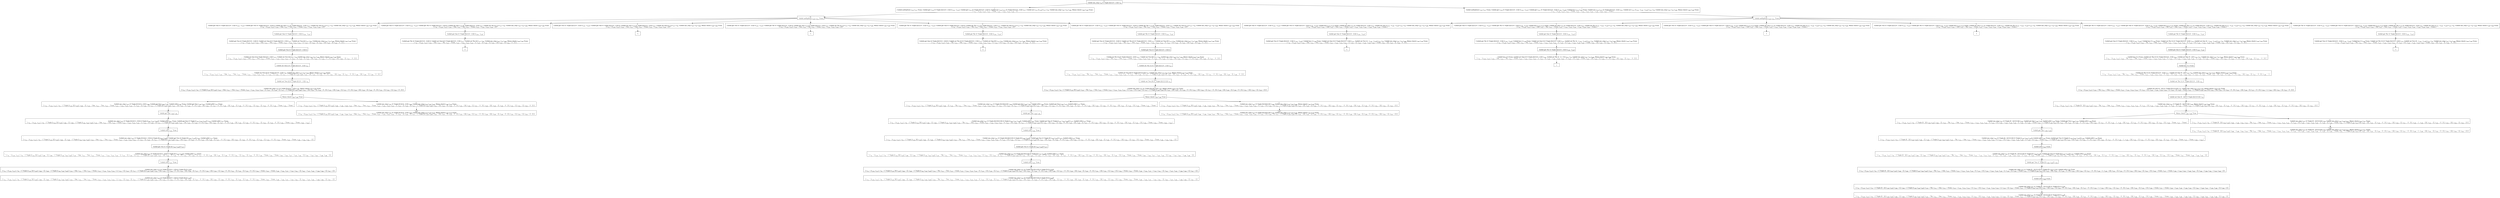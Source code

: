 digraph {
    graph [rankdir=TB
          ,bgcolor=transparent];
    node [shape=box
         ,fillcolor=white
         ,style=filled];
    0 [label=<O <BR/> Unfold one_step v<SUB>74</SUB> (C Triple [[2] [] 0 : [1]]) v<SUB>76</SUB>>];
    1 [label=<C <BR/> Unfold notEqStick v<SUB>110</SUB> v<SUB>111</SUB> Trueo, Unfold get v<SUB>110</SUB> (C Triple [[2] [] 0 : [1]]) (v<SUB>114</SUB> : v<SUB>115</SUB>), Unfold get v<SUB>111</SUB> (C Triple [[2] [] 0 : [1]]) [], Unfold set v<SUB>110</SUB> v<SUB>115</SUB> (C Triple [[2] [] 0 : [1]]) v<SUB>117</SUB>, Unfold set v<SUB>111</SUB> [v<SUB>114</SUB>] v<SUB>117</SUB> v<SUB>76</SUB>, Unfold one_step v<SUB>107</SUB> v<SUB>76</SUB> v<SUB>109</SUB>, Memo check v<SUB>109</SUB> v<SUB>108</SUB> Trueo <BR/>  [ v<SUB>74</SUB> &rarr; (v<SUB>110</SUB>, v<SUB>111</SUB>), v<SUB>112</SUB> &rarr; Trueo, v<SUB>113</SUB> &rarr; v<SUB>114</SUB> : v<SUB>115</SUB>, v<SUB>116</SUB> &rarr; [] ] >];
    2 [label=<C <BR/> Unfold notEqStick v<SUB>110</SUB> v<SUB>111</SUB> Trueo, Unfold get v<SUB>110</SUB> (C Triple [[2] [] 0 : [1]]) (v<SUB>114</SUB> : v<SUB>115</SUB>), Unfold get v<SUB>111</SUB> (C Triple [[2] [] 0 : [1]]) (v<SUB>118</SUB> : v<SUB>119</SUB>), Unfold less v<SUB>114</SUB> v<SUB>118</SUB> Trueo, Unfold set v<SUB>110</SUB> v<SUB>115</SUB> (C Triple [[2] [] 0 : [1]]) v<SUB>121</SUB>, Unfold set v<SUB>111</SUB> (v<SUB>114</SUB> : v<SUB>118</SUB> : v<SUB>119</SUB>) v<SUB>121</SUB> v<SUB>76</SUB>, Unfold one_step v<SUB>107</SUB> v<SUB>76</SUB> v<SUB>109</SUB>, Memo check v<SUB>109</SUB> v<SUB>108</SUB> Trueo <BR/>  [ v<SUB>74</SUB> &rarr; (v<SUB>110</SUB>, v<SUB>111</SUB>), v<SUB>112</SUB> &rarr; Trueo, v<SUB>113</SUB> &rarr; v<SUB>114</SUB> : v<SUB>115</SUB>, v<SUB>116</SUB> &rarr; v<SUB>118</SUB> : v<SUB>119</SUB>, v<SUB>120</SUB> &rarr; Trueo ] >];
    3 [label=<O <BR/> Unfold notEqStick v<SUB>110</SUB> v<SUB>111</SUB> Trueo>];
    4 [label=<C <BR/> Unfold get One (C Triple [[2] [] 0 : [1]]) (v<SUB>114</SUB> : v<SUB>115</SUB>), Unfold get Two (C Triple [[2] [] 0 : [1]]) [], Unfold set One v<SUB>115</SUB> (C Triple [[2] [] 0 : [1]]) v<SUB>117</SUB>, Unfold set Two [v<SUB>114</SUB>] v<SUB>117</SUB> v<SUB>76</SUB>, Unfold one_step v<SUB>107</SUB> v<SUB>76</SUB> v<SUB>109</SUB>, Memo check v<SUB>109</SUB> v<SUB>108</SUB> Trueo <BR/>  [ v<SUB>74</SUB> &rarr; (v<SUB>110</SUB>, v<SUB>111</SUB>), v<SUB>110</SUB> &rarr; One, v<SUB>111</SUB> &rarr; Two, v<SUB>112</SUB> &rarr; Trueo, v<SUB>113</SUB> &rarr; v<SUB>114</SUB> : v<SUB>115</SUB>, v<SUB>116</SUB> &rarr; [] ] >];
    5 [label=<C <BR/> Unfold get One (C Triple [[2] [] 0 : [1]]) (v<SUB>114</SUB> : v<SUB>115</SUB>), Unfold get Thr (C Triple [[2] [] 0 : [1]]) [], Unfold set One v<SUB>115</SUB> (C Triple [[2] [] 0 : [1]]) v<SUB>117</SUB>, Unfold set Thr [v<SUB>114</SUB>] v<SUB>117</SUB> v<SUB>76</SUB>, Unfold one_step v<SUB>107</SUB> v<SUB>76</SUB> v<SUB>109</SUB>, Memo check v<SUB>109</SUB> v<SUB>108</SUB> Trueo <BR/>  [ v<SUB>74</SUB> &rarr; (v<SUB>110</SUB>, v<SUB>111</SUB>), v<SUB>110</SUB> &rarr; One, v<SUB>111</SUB> &rarr; Thr, v<SUB>112</SUB> &rarr; Trueo, v<SUB>113</SUB> &rarr; v<SUB>114</SUB> : v<SUB>115</SUB>, v<SUB>116</SUB> &rarr; [] ] >];
    6 [label=<C <BR/> Unfold get Two (C Triple [[2] [] 0 : [1]]) (v<SUB>114</SUB> : v<SUB>115</SUB>), Unfold get One (C Triple [[2] [] 0 : [1]]) [], Unfold set Two v<SUB>115</SUB> (C Triple [[2] [] 0 : [1]]) v<SUB>117</SUB>, Unfold set One [v<SUB>114</SUB>] v<SUB>117</SUB> v<SUB>76</SUB>, Unfold one_step v<SUB>107</SUB> v<SUB>76</SUB> v<SUB>109</SUB>, Memo check v<SUB>109</SUB> v<SUB>108</SUB> Trueo <BR/>  [ v<SUB>74</SUB> &rarr; (v<SUB>110</SUB>, v<SUB>111</SUB>), v<SUB>110</SUB> &rarr; Two, v<SUB>111</SUB> &rarr; One, v<SUB>112</SUB> &rarr; Trueo, v<SUB>113</SUB> &rarr; v<SUB>114</SUB> : v<SUB>115</SUB>, v<SUB>116</SUB> &rarr; [] ] >];
    7 [label=<C <BR/> Unfold get Two (C Triple [[2] [] 0 : [1]]) (v<SUB>114</SUB> : v<SUB>115</SUB>), Unfold get Thr (C Triple [[2] [] 0 : [1]]) [], Unfold set Two v<SUB>115</SUB> (C Triple [[2] [] 0 : [1]]) v<SUB>117</SUB>, Unfold set Thr [v<SUB>114</SUB>] v<SUB>117</SUB> v<SUB>76</SUB>, Unfold one_step v<SUB>107</SUB> v<SUB>76</SUB> v<SUB>109</SUB>, Memo check v<SUB>109</SUB> v<SUB>108</SUB> Trueo <BR/>  [ v<SUB>74</SUB> &rarr; (v<SUB>110</SUB>, v<SUB>111</SUB>), v<SUB>110</SUB> &rarr; Two, v<SUB>111</SUB> &rarr; Thr, v<SUB>112</SUB> &rarr; Trueo, v<SUB>113</SUB> &rarr; v<SUB>114</SUB> : v<SUB>115</SUB>, v<SUB>116</SUB> &rarr; [] ] >];
    8 [label=<C <BR/> Unfold get Thr (C Triple [[2] [] 0 : [1]]) (v<SUB>114</SUB> : v<SUB>115</SUB>), Unfold get One (C Triple [[2] [] 0 : [1]]) [], Unfold set Thr v<SUB>115</SUB> (C Triple [[2] [] 0 : [1]]) v<SUB>117</SUB>, Unfold set One [v<SUB>114</SUB>] v<SUB>117</SUB> v<SUB>76</SUB>, Unfold one_step v<SUB>107</SUB> v<SUB>76</SUB> v<SUB>109</SUB>, Memo check v<SUB>109</SUB> v<SUB>108</SUB> Trueo <BR/>  [ v<SUB>74</SUB> &rarr; (v<SUB>110</SUB>, v<SUB>111</SUB>), v<SUB>110</SUB> &rarr; Thr, v<SUB>111</SUB> &rarr; One, v<SUB>112</SUB> &rarr; Trueo, v<SUB>113</SUB> &rarr; v<SUB>114</SUB> : v<SUB>115</SUB>, v<SUB>116</SUB> &rarr; [] ] >];
    9 [label=<C <BR/> Unfold get Thr (C Triple [[2] [] 0 : [1]]) (v<SUB>114</SUB> : v<SUB>115</SUB>), Unfold get Two (C Triple [[2] [] 0 : [1]]) [], Unfold set Thr v<SUB>115</SUB> (C Triple [[2] [] 0 : [1]]) v<SUB>117</SUB>, Unfold set Two [v<SUB>114</SUB>] v<SUB>117</SUB> v<SUB>76</SUB>, Unfold one_step v<SUB>107</SUB> v<SUB>76</SUB> v<SUB>109</SUB>, Memo check v<SUB>109</SUB> v<SUB>108</SUB> Trueo <BR/>  [ v<SUB>74</SUB> &rarr; (v<SUB>110</SUB>, v<SUB>111</SUB>), v<SUB>110</SUB> &rarr; Thr, v<SUB>111</SUB> &rarr; Two, v<SUB>112</SUB> &rarr; Trueo, v<SUB>113</SUB> &rarr; v<SUB>114</SUB> : v<SUB>115</SUB>, v<SUB>116</SUB> &rarr; [] ] >];
    10 [label=<O <BR/> Unfold get One (C Triple [[2] [] 0 : [1]]) (v<SUB>114</SUB> : v<SUB>115</SUB>)>];
    11 [label=<C <BR/> Unfold get Two (C Triple [[2] [] 0 : [1]]) [], Unfold set One [] (C Triple [[2] [] 0 : [1]]) v<SUB>117</SUB>, Unfold set Two [2] v<SUB>117</SUB> v<SUB>76</SUB>, Unfold one_step v<SUB>107</SUB> v<SUB>76</SUB> v<SUB>109</SUB>, Memo check v<SUB>109</SUB> v<SUB>108</SUB> Trueo <BR/>  [ v<SUB>74</SUB> &rarr; (v<SUB>110</SUB>, v<SUB>111</SUB>), v<SUB>110</SUB> &rarr; One, v<SUB>111</SUB> &rarr; Two, v<SUB>112</SUB> &rarr; Trueo, v<SUB>113</SUB> &rarr; v<SUB>114</SUB> : v<SUB>115</SUB>, v<SUB>114</SUB> &rarr; 2, v<SUB>115</SUB> &rarr; [], v<SUB>116</SUB> &rarr; [], v<SUB>122</SUB> &rarr; [2], v<SUB>123</SUB> &rarr; [], v<SUB>124</SUB> &rarr; 0 : [1] ] >];
    12 [label=<O <BR/> Unfold get Two (C Triple [[2] [] 0 : [1]]) []>];
    13 [label=<C <BR/> Unfold set One [] (C Triple [[2] [] 0 : [1]]) v<SUB>117</SUB>, Unfold set Two [2] v<SUB>117</SUB> v<SUB>76</SUB>, Unfold one_step v<SUB>107</SUB> v<SUB>76</SUB> v<SUB>109</SUB>, Memo check v<SUB>109</SUB> v<SUB>108</SUB> Trueo <BR/>  [ v<SUB>74</SUB> &rarr; (v<SUB>110</SUB>, v<SUB>111</SUB>), v<SUB>110</SUB> &rarr; One, v<SUB>111</SUB> &rarr; Two, v<SUB>112</SUB> &rarr; Trueo, v<SUB>113</SUB> &rarr; v<SUB>114</SUB> : v<SUB>115</SUB>, v<SUB>114</SUB> &rarr; 2, v<SUB>115</SUB> &rarr; [], v<SUB>116</SUB> &rarr; [], v<SUB>122</SUB> &rarr; [2], v<SUB>123</SUB> &rarr; [], v<SUB>124</SUB> &rarr; 0 : [1], v<SUB>125</SUB> &rarr; [2], v<SUB>126</SUB> &rarr; [], v<SUB>127</SUB> &rarr; 0 : [1] ] >];
    14 [label=<O <BR/> Unfold set One [] (C Triple [[2] [] 0 : [1]]) v<SUB>117</SUB>>];
    15 [label=<C <BR/> Unfold set Two [2] (C Triple [[] [] 0 : [1]]) v<SUB>76</SUB>, Unfold one_step v<SUB>107</SUB> v<SUB>76</SUB> v<SUB>109</SUB>, Memo check v<SUB>109</SUB> v<SUB>108</SUB> Trueo <BR/>  [ v<SUB>74</SUB> &rarr; (v<SUB>110</SUB>, v<SUB>111</SUB>), v<SUB>110</SUB> &rarr; One, v<SUB>111</SUB> &rarr; Two, v<SUB>112</SUB> &rarr; Trueo, v<SUB>113</SUB> &rarr; v<SUB>114</SUB> : v<SUB>115</SUB>, v<SUB>114</SUB> &rarr; 2, v<SUB>115</SUB> &rarr; [], v<SUB>116</SUB> &rarr; [], v<SUB>117</SUB> &rarr; C Triple [[] v<SUB>129</SUB> v<SUB>130</SUB>], v<SUB>122</SUB> &rarr; [2], v<SUB>123</SUB> &rarr; [], v<SUB>124</SUB> &rarr; 0 : [1], v<SUB>125</SUB> &rarr; [2], v<SUB>126</SUB> &rarr; [], v<SUB>127</SUB> &rarr; 0 : [1], v<SUB>128</SUB> &rarr; [2], v<SUB>129</SUB> &rarr; [], v<SUB>130</SUB> &rarr; 0 : [1] ] >];
    16 [label=<O <BR/> Unfold set Two [2] (C Triple [[] [] 0 : [1]]) v<SUB>76</SUB>>];
    17 [label=<C <BR/> Unfold one_step v<SUB>107</SUB> (C Triple [[] [2] 0 : [1]]) v<SUB>109</SUB>, Memo check v<SUB>109</SUB> v<SUB>108</SUB> Trueo <BR/>  [ v<SUB>74</SUB> &rarr; (v<SUB>110</SUB>, v<SUB>111</SUB>), v<SUB>76</SUB> &rarr; C Triple [v<SUB>131</SUB> [2] v<SUB>133</SUB>], v<SUB>110</SUB> &rarr; One, v<SUB>111</SUB> &rarr; Two, v<SUB>112</SUB> &rarr; Trueo, v<SUB>113</SUB> &rarr; v<SUB>114</SUB> : v<SUB>115</SUB>, v<SUB>114</SUB> &rarr; 2, v<SUB>115</SUB> &rarr; [], v<SUB>116</SUB> &rarr; [], v<SUB>117</SUB> &rarr; C Triple [[] v<SUB>129</SUB> v<SUB>130</SUB>], v<SUB>122</SUB> &rarr; [2], v<SUB>123</SUB> &rarr; [], v<SUB>124</SUB> &rarr; 0 : [1], v<SUB>125</SUB> &rarr; [2], v<SUB>126</SUB> &rarr; [], v<SUB>127</SUB> &rarr; 0 : [1], v<SUB>128</SUB> &rarr; [2], v<SUB>129</SUB> &rarr; [], v<SUB>130</SUB> &rarr; 0 : [1], v<SUB>131</SUB> &rarr; [], v<SUB>132</SUB> &rarr; [], v<SUB>133</SUB> &rarr; 0 : [1] ] >];
    18 [label=<O <BR/> Memo check v<SUB>109</SUB> v<SUB>108</SUB> Trueo>];
    19 [label=<C <BR/> Unfold one_step v<SUB>107</SUB> (C Triple [[] [2] 0 : [1]]) v<SUB>109</SUB>, Unfold get One v<SUB>109</SUB> v<SUB>136</SUB>, Unfold isNil v<SUB>136</SUB> Trueo, Unfold get Two v<SUB>109</SUB> v<SUB>137</SUB>, Unfold isNil v<SUB>137</SUB> Trueo <BR/>  [ v<SUB>74</SUB> &rarr; (v<SUB>110</SUB>, v<SUB>111</SUB>), v<SUB>76</SUB> &rarr; C Triple [v<SUB>131</SUB> [2] v<SUB>133</SUB>], v<SUB>108</SUB> &rarr; [], v<SUB>110</SUB> &rarr; One, v<SUB>111</SUB> &rarr; Two, v<SUB>112</SUB> &rarr; Trueo, v<SUB>113</SUB> &rarr; v<SUB>114</SUB> : v<SUB>115</SUB>, v<SUB>114</SUB> &rarr; 2, v<SUB>115</SUB> &rarr; [], v<SUB>116</SUB> &rarr; [], v<SUB>117</SUB> &rarr; C Triple [[] v<SUB>129</SUB> v<SUB>130</SUB>], v<SUB>122</SUB> &rarr; [2], v<SUB>123</SUB> &rarr; [], v<SUB>124</SUB> &rarr; 0 : [1], v<SUB>125</SUB> &rarr; [2], v<SUB>126</SUB> &rarr; [], v<SUB>127</SUB> &rarr; 0 : [1], v<SUB>128</SUB> &rarr; [2], v<SUB>129</SUB> &rarr; [], v<SUB>130</SUB> &rarr; 0 : [1], v<SUB>131</SUB> &rarr; [], v<SUB>132</SUB> &rarr; [], v<SUB>133</SUB> &rarr; 0 : [1], v<SUB>134</SUB> &rarr; Trueo, v<SUB>135</SUB> &rarr; Trueo ] >];
    20 [label=<C <BR/> Unfold one_step v<SUB>107</SUB> (C Triple [[] [2] 0 : [1]]) v<SUB>109</SUB>, Unfold one_step v<SUB>138</SUB> v<SUB>109</SUB> v<SUB>140</SUB>, Memo check v<SUB>140</SUB> v<SUB>139</SUB> Trueo <BR/>  [ v<SUB>74</SUB> &rarr; (v<SUB>110</SUB>, v<SUB>111</SUB>), v<SUB>76</SUB> &rarr; C Triple [v<SUB>131</SUB> [2] v<SUB>133</SUB>], v<SUB>108</SUB> &rarr; v<SUB>138</SUB> : v<SUB>139</SUB>, v<SUB>110</SUB> &rarr; One, v<SUB>111</SUB> &rarr; Two, v<SUB>112</SUB> &rarr; Trueo, v<SUB>113</SUB> &rarr; v<SUB>114</SUB> : v<SUB>115</SUB>, v<SUB>114</SUB> &rarr; 2, v<SUB>115</SUB> &rarr; [], v<SUB>116</SUB> &rarr; [], v<SUB>117</SUB> &rarr; C Triple [[] v<SUB>129</SUB> v<SUB>130</SUB>], v<SUB>122</SUB> &rarr; [2], v<SUB>123</SUB> &rarr; [], v<SUB>124</SUB> &rarr; 0 : [1], v<SUB>125</SUB> &rarr; [2], v<SUB>126</SUB> &rarr; [], v<SUB>127</SUB> &rarr; 0 : [1], v<SUB>128</SUB> &rarr; [2], v<SUB>129</SUB> &rarr; [], v<SUB>130</SUB> &rarr; 0 : [1], v<SUB>131</SUB> &rarr; [], v<SUB>132</SUB> &rarr; [], v<SUB>133</SUB> &rarr; 0 : [1] ] >];
    21 [label=<O <BR/> Unfold get One v<SUB>109</SUB> v<SUB>136</SUB>>];
    22 [label=<C <BR/> Unfold one_step v<SUB>107</SUB> (C Triple [[] [2] 0 : [1]]) (C Triple [v<SUB>141</SUB> v<SUB>142</SUB> v<SUB>143</SUB>]), Unfold isNil v<SUB>141</SUB> Trueo, Unfold get Two (C Triple [v<SUB>141</SUB> v<SUB>142</SUB> v<SUB>143</SUB>]) v<SUB>137</SUB>, Unfold isNil v<SUB>137</SUB> Trueo <BR/>  [ v<SUB>74</SUB> &rarr; (v<SUB>110</SUB>, v<SUB>111</SUB>), v<SUB>76</SUB> &rarr; C Triple [v<SUB>131</SUB> [2] v<SUB>133</SUB>], v<SUB>108</SUB> &rarr; [], v<SUB>109</SUB> &rarr; C Triple [v<SUB>141</SUB> v<SUB>142</SUB> v<SUB>143</SUB>], v<SUB>110</SUB> &rarr; One, v<SUB>111</SUB> &rarr; Two, v<SUB>112</SUB> &rarr; Trueo, v<SUB>113</SUB> &rarr; v<SUB>114</SUB> : v<SUB>115</SUB>, v<SUB>114</SUB> &rarr; 2, v<SUB>115</SUB> &rarr; [], v<SUB>116</SUB> &rarr; [], v<SUB>117</SUB> &rarr; C Triple [[] v<SUB>129</SUB> v<SUB>130</SUB>], v<SUB>122</SUB> &rarr; [2], v<SUB>123</SUB> &rarr; [], v<SUB>124</SUB> &rarr; 0 : [1], v<SUB>125</SUB> &rarr; [2], v<SUB>126</SUB> &rarr; [], v<SUB>127</SUB> &rarr; 0 : [1], v<SUB>128</SUB> &rarr; [2], v<SUB>129</SUB> &rarr; [], v<SUB>130</SUB> &rarr; 0 : [1], v<SUB>131</SUB> &rarr; [], v<SUB>132</SUB> &rarr; [], v<SUB>133</SUB> &rarr; 0 : [1], v<SUB>134</SUB> &rarr; Trueo, v<SUB>135</SUB> &rarr; Trueo, v<SUB>136</SUB> &rarr; v<SUB>141</SUB> ] >];
    23 [label=<O <BR/> Unfold isNil v<SUB>141</SUB> Trueo>];
    24 [label=<C <BR/> Unfold one_step v<SUB>107</SUB> (C Triple [[] [2] 0 : [1]]) (C Triple [[] v<SUB>142</SUB> v<SUB>143</SUB>]), Unfold get Two (C Triple [[] v<SUB>142</SUB> v<SUB>143</SUB>]) v<SUB>137</SUB>, Unfold isNil v<SUB>137</SUB> Trueo <BR/>  [ v<SUB>74</SUB> &rarr; (v<SUB>110</SUB>, v<SUB>111</SUB>), v<SUB>76</SUB> &rarr; C Triple [v<SUB>131</SUB> [2] v<SUB>133</SUB>], v<SUB>108</SUB> &rarr; [], v<SUB>109</SUB> &rarr; C Triple [v<SUB>141</SUB> v<SUB>142</SUB> v<SUB>143</SUB>], v<SUB>110</SUB> &rarr; One, v<SUB>111</SUB> &rarr; Two, v<SUB>112</SUB> &rarr; Trueo, v<SUB>113</SUB> &rarr; v<SUB>114</SUB> : v<SUB>115</SUB>, v<SUB>114</SUB> &rarr; 2, v<SUB>115</SUB> &rarr; [], v<SUB>116</SUB> &rarr; [], v<SUB>117</SUB> &rarr; C Triple [[] v<SUB>129</SUB> v<SUB>130</SUB>], v<SUB>122</SUB> &rarr; [2], v<SUB>123</SUB> &rarr; [], v<SUB>124</SUB> &rarr; 0 : [1], v<SUB>125</SUB> &rarr; [2], v<SUB>126</SUB> &rarr; [], v<SUB>127</SUB> &rarr; 0 : [1], v<SUB>128</SUB> &rarr; [2], v<SUB>129</SUB> &rarr; [], v<SUB>130</SUB> &rarr; 0 : [1], v<SUB>131</SUB> &rarr; [], v<SUB>132</SUB> &rarr; [], v<SUB>133</SUB> &rarr; 0 : [1], v<SUB>134</SUB> &rarr; Trueo, v<SUB>135</SUB> &rarr; Trueo, v<SUB>136</SUB> &rarr; v<SUB>141</SUB>, v<SUB>141</SUB> &rarr; [] ] >];
    25 [label=<O <BR/> Unfold get Two (C Triple [[] v<SUB>142</SUB> v<SUB>143</SUB>]) v<SUB>137</SUB>>];
    26 [label=<C <BR/> Unfold one_step v<SUB>107</SUB> (C Triple [[] [2] 0 : [1]]) (C Triple [[] v<SUB>147</SUB> v<SUB>148</SUB>]), Unfold isNil v<SUB>147</SUB> Trueo <BR/>  [ v<SUB>74</SUB> &rarr; (v<SUB>110</SUB>, v<SUB>111</SUB>), v<SUB>76</SUB> &rarr; C Triple [v<SUB>131</SUB> [2] v<SUB>133</SUB>], v<SUB>108</SUB> &rarr; [], v<SUB>109</SUB> &rarr; C Triple [v<SUB>141</SUB> v<SUB>142</SUB> v<SUB>143</SUB>], v<SUB>110</SUB> &rarr; One, v<SUB>111</SUB> &rarr; Two, v<SUB>112</SUB> &rarr; Trueo, v<SUB>113</SUB> &rarr; v<SUB>114</SUB> : v<SUB>115</SUB>, v<SUB>114</SUB> &rarr; 2, v<SUB>115</SUB> &rarr; [], v<SUB>116</SUB> &rarr; [], v<SUB>117</SUB> &rarr; C Triple [[] v<SUB>129</SUB> v<SUB>130</SUB>], v<SUB>122</SUB> &rarr; [2], v<SUB>123</SUB> &rarr; [], v<SUB>124</SUB> &rarr; 0 : [1], v<SUB>125</SUB> &rarr; [2], v<SUB>126</SUB> &rarr; [], v<SUB>127</SUB> &rarr; 0 : [1], v<SUB>128</SUB> &rarr; [2], v<SUB>129</SUB> &rarr; [], v<SUB>130</SUB> &rarr; 0 : [1], v<SUB>131</SUB> &rarr; [], v<SUB>132</SUB> &rarr; [], v<SUB>133</SUB> &rarr; 0 : [1], v<SUB>134</SUB> &rarr; Trueo, v<SUB>135</SUB> &rarr; Trueo, v<SUB>136</SUB> &rarr; v<SUB>141</SUB>, v<SUB>137</SUB> &rarr; v<SUB>147</SUB>, v<SUB>141</SUB> &rarr; [], v<SUB>142</SUB> &rarr; v<SUB>147</SUB>, v<SUB>143</SUB> &rarr; v<SUB>148</SUB>, v<SUB>146</SUB> &rarr; [] ] >];
    27 [label=<O <BR/> Unfold isNil v<SUB>147</SUB> Trueo>];
    28 [label=<C <BR/> Unfold one_step v<SUB>107</SUB> (C Triple [[] [2] 0 : [1]]) (C Triple [[] [] v<SUB>148</SUB>]) <BR/>  [ v<SUB>74</SUB> &rarr; (v<SUB>110</SUB>, v<SUB>111</SUB>), v<SUB>76</SUB> &rarr; C Triple [v<SUB>131</SUB> [2] v<SUB>133</SUB>], v<SUB>108</SUB> &rarr; [], v<SUB>109</SUB> &rarr; C Triple [v<SUB>141</SUB> v<SUB>142</SUB> v<SUB>143</SUB>], v<SUB>110</SUB> &rarr; One, v<SUB>111</SUB> &rarr; Two, v<SUB>112</SUB> &rarr; Trueo, v<SUB>113</SUB> &rarr; v<SUB>114</SUB> : v<SUB>115</SUB>, v<SUB>114</SUB> &rarr; 2, v<SUB>115</SUB> &rarr; [], v<SUB>116</SUB> &rarr; [], v<SUB>117</SUB> &rarr; C Triple [[] v<SUB>129</SUB> v<SUB>130</SUB>], v<SUB>122</SUB> &rarr; [2], v<SUB>123</SUB> &rarr; [], v<SUB>124</SUB> &rarr; 0 : [1], v<SUB>125</SUB> &rarr; [2], v<SUB>126</SUB> &rarr; [], v<SUB>127</SUB> &rarr; 0 : [1], v<SUB>128</SUB> &rarr; [2], v<SUB>129</SUB> &rarr; [], v<SUB>130</SUB> &rarr; 0 : [1], v<SUB>131</SUB> &rarr; [], v<SUB>132</SUB> &rarr; [], v<SUB>133</SUB> &rarr; 0 : [1], v<SUB>134</SUB> &rarr; Trueo, v<SUB>135</SUB> &rarr; Trueo, v<SUB>136</SUB> &rarr; v<SUB>141</SUB>, v<SUB>137</SUB> &rarr; v<SUB>147</SUB>, v<SUB>141</SUB> &rarr; [], v<SUB>142</SUB> &rarr; v<SUB>147</SUB>, v<SUB>143</SUB> &rarr; v<SUB>148</SUB>, v<SUB>146</SUB> &rarr; [], v<SUB>147</SUB> &rarr; [] ] >];
    29 [label=<Leaf <BR/> Unfold one_step v<SUB>107</SUB> (C Triple [[] [2] 0 : [1]]) (C Triple [[] [] v<SUB>148</SUB>]) <BR/>  [ v<SUB>74</SUB> &rarr; (v<SUB>110</SUB>, v<SUB>111</SUB>), v<SUB>76</SUB> &rarr; C Triple [v<SUB>131</SUB> [2] v<SUB>133</SUB>], v<SUB>108</SUB> &rarr; [], v<SUB>109</SUB> &rarr; C Triple [v<SUB>141</SUB> v<SUB>142</SUB> v<SUB>143</SUB>], v<SUB>110</SUB> &rarr; One, v<SUB>111</SUB> &rarr; Two, v<SUB>112</SUB> &rarr; Trueo, v<SUB>113</SUB> &rarr; v<SUB>114</SUB> : v<SUB>115</SUB>, v<SUB>114</SUB> &rarr; 2, v<SUB>115</SUB> &rarr; [], v<SUB>116</SUB> &rarr; [], v<SUB>117</SUB> &rarr; C Triple [[] v<SUB>129</SUB> v<SUB>130</SUB>], v<SUB>122</SUB> &rarr; [2], v<SUB>123</SUB> &rarr; [], v<SUB>124</SUB> &rarr; 0 : [1], v<SUB>125</SUB> &rarr; [2], v<SUB>126</SUB> &rarr; [], v<SUB>127</SUB> &rarr; 0 : [1], v<SUB>128</SUB> &rarr; [2], v<SUB>129</SUB> &rarr; [], v<SUB>130</SUB> &rarr; 0 : [1], v<SUB>131</SUB> &rarr; [], v<SUB>132</SUB> &rarr; [], v<SUB>133</SUB> &rarr; 0 : [1], v<SUB>134</SUB> &rarr; Trueo, v<SUB>135</SUB> &rarr; Trueo, v<SUB>136</SUB> &rarr; v<SUB>141</SUB>, v<SUB>137</SUB> &rarr; v<SUB>147</SUB>, v<SUB>141</SUB> &rarr; [], v<SUB>142</SUB> &rarr; v<SUB>147</SUB>, v<SUB>143</SUB> &rarr; v<SUB>148</SUB>, v<SUB>146</SUB> &rarr; [], v<SUB>147</SUB> &rarr; [] ] >];
    30 [label=<Leaf <BR/> Unfold one_step v<SUB>107</SUB> (C Triple [[] [2] 0 : [1]]) v<SUB>109</SUB>, Unfold one_step v<SUB>138</SUB> v<SUB>109</SUB> v<SUB>140</SUB>, Memo check v<SUB>140</SUB> v<SUB>139</SUB> Trueo <BR/>  [ v<SUB>74</SUB> &rarr; (v<SUB>110</SUB>, v<SUB>111</SUB>), v<SUB>76</SUB> &rarr; C Triple [v<SUB>131</SUB> [2] v<SUB>133</SUB>], v<SUB>108</SUB> &rarr; v<SUB>138</SUB> : v<SUB>139</SUB>, v<SUB>110</SUB> &rarr; One, v<SUB>111</SUB> &rarr; Two, v<SUB>112</SUB> &rarr; Trueo, v<SUB>113</SUB> &rarr; v<SUB>114</SUB> : v<SUB>115</SUB>, v<SUB>114</SUB> &rarr; 2, v<SUB>115</SUB> &rarr; [], v<SUB>116</SUB> &rarr; [], v<SUB>117</SUB> &rarr; C Triple [[] v<SUB>129</SUB> v<SUB>130</SUB>], v<SUB>122</SUB> &rarr; [2], v<SUB>123</SUB> &rarr; [], v<SUB>124</SUB> &rarr; 0 : [1], v<SUB>125</SUB> &rarr; [2], v<SUB>126</SUB> &rarr; [], v<SUB>127</SUB> &rarr; 0 : [1], v<SUB>128</SUB> &rarr; [2], v<SUB>129</SUB> &rarr; [], v<SUB>130</SUB> &rarr; 0 : [1], v<SUB>131</SUB> &rarr; [], v<SUB>132</SUB> &rarr; [], v<SUB>133</SUB> &rarr; 0 : [1] ] >];
    31 [label=<O <BR/> Unfold get One (C Triple [[2] [] 0 : [1]]) (v<SUB>114</SUB> : v<SUB>115</SUB>)>];
    32 [label=<C <BR/> Unfold get Thr (C Triple [[2] [] 0 : [1]]) [], Unfold set One [] (C Triple [[2] [] 0 : [1]]) v<SUB>117</SUB>, Unfold set Thr [2] v<SUB>117</SUB> v<SUB>76</SUB>, Unfold one_step v<SUB>107</SUB> v<SUB>76</SUB> v<SUB>109</SUB>, Memo check v<SUB>109</SUB> v<SUB>108</SUB> Trueo <BR/>  [ v<SUB>74</SUB> &rarr; (v<SUB>110</SUB>, v<SUB>111</SUB>), v<SUB>110</SUB> &rarr; One, v<SUB>111</SUB> &rarr; Thr, v<SUB>112</SUB> &rarr; Trueo, v<SUB>113</SUB> &rarr; v<SUB>114</SUB> : v<SUB>115</SUB>, v<SUB>114</SUB> &rarr; 2, v<SUB>115</SUB> &rarr; [], v<SUB>116</SUB> &rarr; [], v<SUB>122</SUB> &rarr; [2], v<SUB>123</SUB> &rarr; [], v<SUB>124</SUB> &rarr; 0 : [1] ] >];
    33 [label=<_|_>];
    34 [label=<_|_>];
    35 [label=<_|_>];
    36 [label=<O <BR/> Unfold get Thr (C Triple [[2] [] 0 : [1]]) (v<SUB>114</SUB> : v<SUB>115</SUB>)>];
    37 [label=<C <BR/> Unfold get One (C Triple [[2] [] 0 : [1]]) [], Unfold set Thr [1] (C Triple [[2] [] 0 : [1]]) v<SUB>117</SUB>, Unfold set One [0] v<SUB>117</SUB> v<SUB>76</SUB>, Unfold one_step v<SUB>107</SUB> v<SUB>76</SUB> v<SUB>109</SUB>, Memo check v<SUB>109</SUB> v<SUB>108</SUB> Trueo <BR/>  [ v<SUB>74</SUB> &rarr; (v<SUB>110</SUB>, v<SUB>111</SUB>), v<SUB>110</SUB> &rarr; Thr, v<SUB>111</SUB> &rarr; One, v<SUB>112</SUB> &rarr; Trueo, v<SUB>113</SUB> &rarr; v<SUB>114</SUB> : v<SUB>115</SUB>, v<SUB>114</SUB> &rarr; 0, v<SUB>115</SUB> &rarr; [1], v<SUB>116</SUB> &rarr; [], v<SUB>122</SUB> &rarr; [2], v<SUB>123</SUB> &rarr; [], v<SUB>124</SUB> &rarr; 0 : [1] ] >];
    38 [label=<_|_>];
    39 [label=<O <BR/> Unfold get Thr (C Triple [[2] [] 0 : [1]]) (v<SUB>114</SUB> : v<SUB>115</SUB>)>];
    40 [label=<C <BR/> Unfold get Two (C Triple [[2] [] 0 : [1]]) [], Unfold set Thr [1] (C Triple [[2] [] 0 : [1]]) v<SUB>117</SUB>, Unfold set Two [0] v<SUB>117</SUB> v<SUB>76</SUB>, Unfold one_step v<SUB>107</SUB> v<SUB>76</SUB> v<SUB>109</SUB>, Memo check v<SUB>109</SUB> v<SUB>108</SUB> Trueo <BR/>  [ v<SUB>74</SUB> &rarr; (v<SUB>110</SUB>, v<SUB>111</SUB>), v<SUB>110</SUB> &rarr; Thr, v<SUB>111</SUB> &rarr; Two, v<SUB>112</SUB> &rarr; Trueo, v<SUB>113</SUB> &rarr; v<SUB>114</SUB> : v<SUB>115</SUB>, v<SUB>114</SUB> &rarr; 0, v<SUB>115</SUB> &rarr; [1], v<SUB>116</SUB> &rarr; [], v<SUB>122</SUB> &rarr; [2], v<SUB>123</SUB> &rarr; [], v<SUB>124</SUB> &rarr; 0 : [1] ] >];
    41 [label=<O <BR/> Unfold get Two (C Triple [[2] [] 0 : [1]]) []>];
    42 [label=<C <BR/> Unfold set Thr [1] (C Triple [[2] [] 0 : [1]]) v<SUB>117</SUB>, Unfold set Two [0] v<SUB>117</SUB> v<SUB>76</SUB>, Unfold one_step v<SUB>107</SUB> v<SUB>76</SUB> v<SUB>109</SUB>, Memo check v<SUB>109</SUB> v<SUB>108</SUB> Trueo <BR/>  [ v<SUB>74</SUB> &rarr; (v<SUB>110</SUB>, v<SUB>111</SUB>), v<SUB>110</SUB> &rarr; Thr, v<SUB>111</SUB> &rarr; Two, v<SUB>112</SUB> &rarr; Trueo, v<SUB>113</SUB> &rarr; v<SUB>114</SUB> : v<SUB>115</SUB>, v<SUB>114</SUB> &rarr; 0, v<SUB>115</SUB> &rarr; [1], v<SUB>116</SUB> &rarr; [], v<SUB>122</SUB> &rarr; [2], v<SUB>123</SUB> &rarr; [], v<SUB>124</SUB> &rarr; 0 : [1], v<SUB>125</SUB> &rarr; [2], v<SUB>126</SUB> &rarr; [], v<SUB>127</SUB> &rarr; 0 : [1] ] >];
    43 [label=<O <BR/> Unfold set Thr [1] (C Triple [[2] [] 0 : [1]]) v<SUB>117</SUB>>];
    44 [label=<C <BR/> Unfold set Two [0] (C Triple [[2] [] [1]]) v<SUB>76</SUB>, Unfold one_step v<SUB>107</SUB> v<SUB>76</SUB> v<SUB>109</SUB>, Memo check v<SUB>109</SUB> v<SUB>108</SUB> Trueo <BR/>  [ v<SUB>74</SUB> &rarr; (v<SUB>110</SUB>, v<SUB>111</SUB>), v<SUB>110</SUB> &rarr; Thr, v<SUB>111</SUB> &rarr; Two, v<SUB>112</SUB> &rarr; Trueo, v<SUB>113</SUB> &rarr; v<SUB>114</SUB> : v<SUB>115</SUB>, v<SUB>114</SUB> &rarr; 0, v<SUB>115</SUB> &rarr; [1], v<SUB>116</SUB> &rarr; [], v<SUB>117</SUB> &rarr; C Triple [v<SUB>128</SUB> v<SUB>129</SUB> [1]], v<SUB>122</SUB> &rarr; [2], v<SUB>123</SUB> &rarr; [], v<SUB>124</SUB> &rarr; 0 : [1], v<SUB>125</SUB> &rarr; [2], v<SUB>126</SUB> &rarr; [], v<SUB>127</SUB> &rarr; 0 : [1], v<SUB>128</SUB> &rarr; [2], v<SUB>129</SUB> &rarr; [], v<SUB>130</SUB> &rarr; 0 : [1] ] >];
    45 [label=<O <BR/> Unfold set Two [0] (C Triple [[2] [] [1]]) v<SUB>76</SUB>>];
    46 [label=<C <BR/> Unfold one_step v<SUB>107</SUB> (C Triple [[2] [0] [1]]) v<SUB>109</SUB>, Memo check v<SUB>109</SUB> v<SUB>108</SUB> Trueo <BR/>  [ v<SUB>74</SUB> &rarr; (v<SUB>110</SUB>, v<SUB>111</SUB>), v<SUB>76</SUB> &rarr; C Triple [v<SUB>131</SUB> [0] v<SUB>133</SUB>], v<SUB>110</SUB> &rarr; Thr, v<SUB>111</SUB> &rarr; Two, v<SUB>112</SUB> &rarr; Trueo, v<SUB>113</SUB> &rarr; v<SUB>114</SUB> : v<SUB>115</SUB>, v<SUB>114</SUB> &rarr; 0, v<SUB>115</SUB> &rarr; [1], v<SUB>116</SUB> &rarr; [], v<SUB>117</SUB> &rarr; C Triple [v<SUB>128</SUB> v<SUB>129</SUB> [1]], v<SUB>122</SUB> &rarr; [2], v<SUB>123</SUB> &rarr; [], v<SUB>124</SUB> &rarr; 0 : [1], v<SUB>125</SUB> &rarr; [2], v<SUB>126</SUB> &rarr; [], v<SUB>127</SUB> &rarr; 0 : [1], v<SUB>128</SUB> &rarr; [2], v<SUB>129</SUB> &rarr; [], v<SUB>130</SUB> &rarr; 0 : [1], v<SUB>131</SUB> &rarr; [2], v<SUB>132</SUB> &rarr; [], v<SUB>133</SUB> &rarr; [1] ] >];
    47 [label=<O <BR/> Memo check v<SUB>109</SUB> v<SUB>108</SUB> Trueo>];
    48 [label=<C <BR/> Unfold one_step v<SUB>107</SUB> (C Triple [[2] [0] [1]]) v<SUB>109</SUB>, Unfold get One v<SUB>109</SUB> v<SUB>136</SUB>, Unfold isNil v<SUB>136</SUB> Trueo, Unfold get Two v<SUB>109</SUB> v<SUB>137</SUB>, Unfold isNil v<SUB>137</SUB> Trueo <BR/>  [ v<SUB>74</SUB> &rarr; (v<SUB>110</SUB>, v<SUB>111</SUB>), v<SUB>76</SUB> &rarr; C Triple [v<SUB>131</SUB> [0] v<SUB>133</SUB>], v<SUB>108</SUB> &rarr; [], v<SUB>110</SUB> &rarr; Thr, v<SUB>111</SUB> &rarr; Two, v<SUB>112</SUB> &rarr; Trueo, v<SUB>113</SUB> &rarr; v<SUB>114</SUB> : v<SUB>115</SUB>, v<SUB>114</SUB> &rarr; 0, v<SUB>115</SUB> &rarr; [1], v<SUB>116</SUB> &rarr; [], v<SUB>117</SUB> &rarr; C Triple [v<SUB>128</SUB> v<SUB>129</SUB> [1]], v<SUB>122</SUB> &rarr; [2], v<SUB>123</SUB> &rarr; [], v<SUB>124</SUB> &rarr; 0 : [1], v<SUB>125</SUB> &rarr; [2], v<SUB>126</SUB> &rarr; [], v<SUB>127</SUB> &rarr; 0 : [1], v<SUB>128</SUB> &rarr; [2], v<SUB>129</SUB> &rarr; [], v<SUB>130</SUB> &rarr; 0 : [1], v<SUB>131</SUB> &rarr; [2], v<SUB>132</SUB> &rarr; [], v<SUB>133</SUB> &rarr; [1], v<SUB>134</SUB> &rarr; Trueo, v<SUB>135</SUB> &rarr; Trueo ] >];
    49 [label=<C <BR/> Unfold one_step v<SUB>107</SUB> (C Triple [[2] [0] [1]]) v<SUB>109</SUB>, Unfold one_step v<SUB>138</SUB> v<SUB>109</SUB> v<SUB>140</SUB>, Memo check v<SUB>140</SUB> v<SUB>139</SUB> Trueo <BR/>  [ v<SUB>74</SUB> &rarr; (v<SUB>110</SUB>, v<SUB>111</SUB>), v<SUB>76</SUB> &rarr; C Triple [v<SUB>131</SUB> [0] v<SUB>133</SUB>], v<SUB>108</SUB> &rarr; v<SUB>138</SUB> : v<SUB>139</SUB>, v<SUB>110</SUB> &rarr; Thr, v<SUB>111</SUB> &rarr; Two, v<SUB>112</SUB> &rarr; Trueo, v<SUB>113</SUB> &rarr; v<SUB>114</SUB> : v<SUB>115</SUB>, v<SUB>114</SUB> &rarr; 0, v<SUB>115</SUB> &rarr; [1], v<SUB>116</SUB> &rarr; [], v<SUB>117</SUB> &rarr; C Triple [v<SUB>128</SUB> v<SUB>129</SUB> [1]], v<SUB>122</SUB> &rarr; [2], v<SUB>123</SUB> &rarr; [], v<SUB>124</SUB> &rarr; 0 : [1], v<SUB>125</SUB> &rarr; [2], v<SUB>126</SUB> &rarr; [], v<SUB>127</SUB> &rarr; 0 : [1], v<SUB>128</SUB> &rarr; [2], v<SUB>129</SUB> &rarr; [], v<SUB>130</SUB> &rarr; 0 : [1], v<SUB>131</SUB> &rarr; [2], v<SUB>132</SUB> &rarr; [], v<SUB>133</SUB> &rarr; [1] ] >];
    50 [label=<O <BR/> Unfold get One v<SUB>109</SUB> v<SUB>136</SUB>>];
    51 [label=<C <BR/> Unfold one_step v<SUB>107</SUB> (C Triple [[2] [0] [1]]) (C Triple [v<SUB>141</SUB> v<SUB>142</SUB> v<SUB>143</SUB>]), Unfold isNil v<SUB>141</SUB> Trueo, Unfold get Two (C Triple [v<SUB>141</SUB> v<SUB>142</SUB> v<SUB>143</SUB>]) v<SUB>137</SUB>, Unfold isNil v<SUB>137</SUB> Trueo <BR/>  [ v<SUB>74</SUB> &rarr; (v<SUB>110</SUB>, v<SUB>111</SUB>), v<SUB>76</SUB> &rarr; C Triple [v<SUB>131</SUB> [0] v<SUB>133</SUB>], v<SUB>108</SUB> &rarr; [], v<SUB>109</SUB> &rarr; C Triple [v<SUB>141</SUB> v<SUB>142</SUB> v<SUB>143</SUB>], v<SUB>110</SUB> &rarr; Thr, v<SUB>111</SUB> &rarr; Two, v<SUB>112</SUB> &rarr; Trueo, v<SUB>113</SUB> &rarr; v<SUB>114</SUB> : v<SUB>115</SUB>, v<SUB>114</SUB> &rarr; 0, v<SUB>115</SUB> &rarr; [1], v<SUB>116</SUB> &rarr; [], v<SUB>117</SUB> &rarr; C Triple [v<SUB>128</SUB> v<SUB>129</SUB> [1]], v<SUB>122</SUB> &rarr; [2], v<SUB>123</SUB> &rarr; [], v<SUB>124</SUB> &rarr; 0 : [1], v<SUB>125</SUB> &rarr; [2], v<SUB>126</SUB> &rarr; [], v<SUB>127</SUB> &rarr; 0 : [1], v<SUB>128</SUB> &rarr; [2], v<SUB>129</SUB> &rarr; [], v<SUB>130</SUB> &rarr; 0 : [1], v<SUB>131</SUB> &rarr; [2], v<SUB>132</SUB> &rarr; [], v<SUB>133</SUB> &rarr; [1], v<SUB>134</SUB> &rarr; Trueo, v<SUB>135</SUB> &rarr; Trueo, v<SUB>136</SUB> &rarr; v<SUB>141</SUB> ] >];
    52 [label=<O <BR/> Unfold isNil v<SUB>141</SUB> Trueo>];
    53 [label=<C <BR/> Unfold one_step v<SUB>107</SUB> (C Triple [[2] [0] [1]]) (C Triple [[] v<SUB>142</SUB> v<SUB>143</SUB>]), Unfold get Two (C Triple [[] v<SUB>142</SUB> v<SUB>143</SUB>]) v<SUB>137</SUB>, Unfold isNil v<SUB>137</SUB> Trueo <BR/>  [ v<SUB>74</SUB> &rarr; (v<SUB>110</SUB>, v<SUB>111</SUB>), v<SUB>76</SUB> &rarr; C Triple [v<SUB>131</SUB> [0] v<SUB>133</SUB>], v<SUB>108</SUB> &rarr; [], v<SUB>109</SUB> &rarr; C Triple [v<SUB>141</SUB> v<SUB>142</SUB> v<SUB>143</SUB>], v<SUB>110</SUB> &rarr; Thr, v<SUB>111</SUB> &rarr; Two, v<SUB>112</SUB> &rarr; Trueo, v<SUB>113</SUB> &rarr; v<SUB>114</SUB> : v<SUB>115</SUB>, v<SUB>114</SUB> &rarr; 0, v<SUB>115</SUB> &rarr; [1], v<SUB>116</SUB> &rarr; [], v<SUB>117</SUB> &rarr; C Triple [v<SUB>128</SUB> v<SUB>129</SUB> [1]], v<SUB>122</SUB> &rarr; [2], v<SUB>123</SUB> &rarr; [], v<SUB>124</SUB> &rarr; 0 : [1], v<SUB>125</SUB> &rarr; [2], v<SUB>126</SUB> &rarr; [], v<SUB>127</SUB> &rarr; 0 : [1], v<SUB>128</SUB> &rarr; [2], v<SUB>129</SUB> &rarr; [], v<SUB>130</SUB> &rarr; 0 : [1], v<SUB>131</SUB> &rarr; [2], v<SUB>132</SUB> &rarr; [], v<SUB>133</SUB> &rarr; [1], v<SUB>134</SUB> &rarr; Trueo, v<SUB>135</SUB> &rarr; Trueo, v<SUB>136</SUB> &rarr; v<SUB>141</SUB>, v<SUB>141</SUB> &rarr; [] ] >];
    54 [label=<O <BR/> Unfold get Two (C Triple [[] v<SUB>142</SUB> v<SUB>143</SUB>]) v<SUB>137</SUB>>];
    55 [label=<C <BR/> Unfold one_step v<SUB>107</SUB> (C Triple [[2] [0] [1]]) (C Triple [[] v<SUB>147</SUB> v<SUB>148</SUB>]), Unfold isNil v<SUB>147</SUB> Trueo <BR/>  [ v<SUB>74</SUB> &rarr; (v<SUB>110</SUB>, v<SUB>111</SUB>), v<SUB>76</SUB> &rarr; C Triple [v<SUB>131</SUB> [0] v<SUB>133</SUB>], v<SUB>108</SUB> &rarr; [], v<SUB>109</SUB> &rarr; C Triple [v<SUB>141</SUB> v<SUB>142</SUB> v<SUB>143</SUB>], v<SUB>110</SUB> &rarr; Thr, v<SUB>111</SUB> &rarr; Two, v<SUB>112</SUB> &rarr; Trueo, v<SUB>113</SUB> &rarr; v<SUB>114</SUB> : v<SUB>115</SUB>, v<SUB>114</SUB> &rarr; 0, v<SUB>115</SUB> &rarr; [1], v<SUB>116</SUB> &rarr; [], v<SUB>117</SUB> &rarr; C Triple [v<SUB>128</SUB> v<SUB>129</SUB> [1]], v<SUB>122</SUB> &rarr; [2], v<SUB>123</SUB> &rarr; [], v<SUB>124</SUB> &rarr; 0 : [1], v<SUB>125</SUB> &rarr; [2], v<SUB>126</SUB> &rarr; [], v<SUB>127</SUB> &rarr; 0 : [1], v<SUB>128</SUB> &rarr; [2], v<SUB>129</SUB> &rarr; [], v<SUB>130</SUB> &rarr; 0 : [1], v<SUB>131</SUB> &rarr; [2], v<SUB>132</SUB> &rarr; [], v<SUB>133</SUB> &rarr; [1], v<SUB>134</SUB> &rarr; Trueo, v<SUB>135</SUB> &rarr; Trueo, v<SUB>136</SUB> &rarr; v<SUB>141</SUB>, v<SUB>137</SUB> &rarr; v<SUB>147</SUB>, v<SUB>141</SUB> &rarr; [], v<SUB>142</SUB> &rarr; v<SUB>147</SUB>, v<SUB>143</SUB> &rarr; v<SUB>148</SUB>, v<SUB>146</SUB> &rarr; [] ] >];
    56 [label=<O <BR/> Unfold isNil v<SUB>147</SUB> Trueo>];
    57 [label=<C <BR/> Unfold one_step v<SUB>107</SUB> (C Triple [[2] [0] [1]]) (C Triple [[] [] v<SUB>148</SUB>]) <BR/>  [ v<SUB>74</SUB> &rarr; (v<SUB>110</SUB>, v<SUB>111</SUB>), v<SUB>76</SUB> &rarr; C Triple [v<SUB>131</SUB> [0] v<SUB>133</SUB>], v<SUB>108</SUB> &rarr; [], v<SUB>109</SUB> &rarr; C Triple [v<SUB>141</SUB> v<SUB>142</SUB> v<SUB>143</SUB>], v<SUB>110</SUB> &rarr; Thr, v<SUB>111</SUB> &rarr; Two, v<SUB>112</SUB> &rarr; Trueo, v<SUB>113</SUB> &rarr; v<SUB>114</SUB> : v<SUB>115</SUB>, v<SUB>114</SUB> &rarr; 0, v<SUB>115</SUB> &rarr; [1], v<SUB>116</SUB> &rarr; [], v<SUB>117</SUB> &rarr; C Triple [v<SUB>128</SUB> v<SUB>129</SUB> [1]], v<SUB>122</SUB> &rarr; [2], v<SUB>123</SUB> &rarr; [], v<SUB>124</SUB> &rarr; 0 : [1], v<SUB>125</SUB> &rarr; [2], v<SUB>126</SUB> &rarr; [], v<SUB>127</SUB> &rarr; 0 : [1], v<SUB>128</SUB> &rarr; [2], v<SUB>129</SUB> &rarr; [], v<SUB>130</SUB> &rarr; 0 : [1], v<SUB>131</SUB> &rarr; [2], v<SUB>132</SUB> &rarr; [], v<SUB>133</SUB> &rarr; [1], v<SUB>134</SUB> &rarr; Trueo, v<SUB>135</SUB> &rarr; Trueo, v<SUB>136</SUB> &rarr; v<SUB>141</SUB>, v<SUB>137</SUB> &rarr; v<SUB>147</SUB>, v<SUB>141</SUB> &rarr; [], v<SUB>142</SUB> &rarr; v<SUB>147</SUB>, v<SUB>143</SUB> &rarr; v<SUB>148</SUB>, v<SUB>146</SUB> &rarr; [], v<SUB>147</SUB> &rarr; [] ] >];
    58 [label=<Leaf <BR/> Unfold one_step v<SUB>107</SUB> (C Triple [[2] [0] [1]]) (C Triple [[] [] v<SUB>148</SUB>]) <BR/>  [ v<SUB>74</SUB> &rarr; (v<SUB>110</SUB>, v<SUB>111</SUB>), v<SUB>76</SUB> &rarr; C Triple [v<SUB>131</SUB> [0] v<SUB>133</SUB>], v<SUB>108</SUB> &rarr; [], v<SUB>109</SUB> &rarr; C Triple [v<SUB>141</SUB> v<SUB>142</SUB> v<SUB>143</SUB>], v<SUB>110</SUB> &rarr; Thr, v<SUB>111</SUB> &rarr; Two, v<SUB>112</SUB> &rarr; Trueo, v<SUB>113</SUB> &rarr; v<SUB>114</SUB> : v<SUB>115</SUB>, v<SUB>114</SUB> &rarr; 0, v<SUB>115</SUB> &rarr; [1], v<SUB>116</SUB> &rarr; [], v<SUB>117</SUB> &rarr; C Triple [v<SUB>128</SUB> v<SUB>129</SUB> [1]], v<SUB>122</SUB> &rarr; [2], v<SUB>123</SUB> &rarr; [], v<SUB>124</SUB> &rarr; 0 : [1], v<SUB>125</SUB> &rarr; [2], v<SUB>126</SUB> &rarr; [], v<SUB>127</SUB> &rarr; 0 : [1], v<SUB>128</SUB> &rarr; [2], v<SUB>129</SUB> &rarr; [], v<SUB>130</SUB> &rarr; 0 : [1], v<SUB>131</SUB> &rarr; [2], v<SUB>132</SUB> &rarr; [], v<SUB>133</SUB> &rarr; [1], v<SUB>134</SUB> &rarr; Trueo, v<SUB>135</SUB> &rarr; Trueo, v<SUB>136</SUB> &rarr; v<SUB>141</SUB>, v<SUB>137</SUB> &rarr; v<SUB>147</SUB>, v<SUB>141</SUB> &rarr; [], v<SUB>142</SUB> &rarr; v<SUB>147</SUB>, v<SUB>143</SUB> &rarr; v<SUB>148</SUB>, v<SUB>146</SUB> &rarr; [], v<SUB>147</SUB> &rarr; [] ] >];
    59 [label=<Leaf <BR/> Unfold one_step v<SUB>107</SUB> (C Triple [[2] [0] [1]]) v<SUB>109</SUB>, Unfold one_step v<SUB>138</SUB> v<SUB>109</SUB> v<SUB>140</SUB>, Memo check v<SUB>140</SUB> v<SUB>139</SUB> Trueo <BR/>  [ v<SUB>74</SUB> &rarr; (v<SUB>110</SUB>, v<SUB>111</SUB>), v<SUB>76</SUB> &rarr; C Triple [v<SUB>131</SUB> [0] v<SUB>133</SUB>], v<SUB>108</SUB> &rarr; v<SUB>138</SUB> : v<SUB>139</SUB>, v<SUB>110</SUB> &rarr; Thr, v<SUB>111</SUB> &rarr; Two, v<SUB>112</SUB> &rarr; Trueo, v<SUB>113</SUB> &rarr; v<SUB>114</SUB> : v<SUB>115</SUB>, v<SUB>114</SUB> &rarr; 0, v<SUB>115</SUB> &rarr; [1], v<SUB>116</SUB> &rarr; [], v<SUB>117</SUB> &rarr; C Triple [v<SUB>128</SUB> v<SUB>129</SUB> [1]], v<SUB>122</SUB> &rarr; [2], v<SUB>123</SUB> &rarr; [], v<SUB>124</SUB> &rarr; 0 : [1], v<SUB>125</SUB> &rarr; [2], v<SUB>126</SUB> &rarr; [], v<SUB>127</SUB> &rarr; 0 : [1], v<SUB>128</SUB> &rarr; [2], v<SUB>129</SUB> &rarr; [], v<SUB>130</SUB> &rarr; 0 : [1], v<SUB>131</SUB> &rarr; [2], v<SUB>132</SUB> &rarr; [], v<SUB>133</SUB> &rarr; [1] ] >];
    60 [label=<O <BR/> Unfold notEqStick v<SUB>110</SUB> v<SUB>111</SUB> Trueo>];
    61 [label=<C <BR/> Unfold get One (C Triple [[2] [] 0 : [1]]) (v<SUB>114</SUB> : v<SUB>115</SUB>), Unfold get Two (C Triple [[2] [] 0 : [1]]) (v<SUB>118</SUB> : v<SUB>119</SUB>), Unfold less v<SUB>114</SUB> v<SUB>118</SUB> Trueo, Unfold set One v<SUB>115</SUB> (C Triple [[2] [] 0 : [1]]) v<SUB>121</SUB>, Unfold set Two (v<SUB>114</SUB> : v<SUB>118</SUB> : v<SUB>119</SUB>) v<SUB>121</SUB> v<SUB>76</SUB>, Unfold one_step v<SUB>107</SUB> v<SUB>76</SUB> v<SUB>109</SUB>, Memo check v<SUB>109</SUB> v<SUB>108</SUB> Trueo <BR/>  [ v<SUB>74</SUB> &rarr; (v<SUB>110</SUB>, v<SUB>111</SUB>), v<SUB>110</SUB> &rarr; One, v<SUB>111</SUB> &rarr; Two, v<SUB>112</SUB> &rarr; Trueo, v<SUB>113</SUB> &rarr; v<SUB>114</SUB> : v<SUB>115</SUB>, v<SUB>116</SUB> &rarr; v<SUB>118</SUB> : v<SUB>119</SUB>, v<SUB>120</SUB> &rarr; Trueo ] >];
    62 [label=<C <BR/> Unfold get One (C Triple [[2] [] 0 : [1]]) (v<SUB>114</SUB> : v<SUB>115</SUB>), Unfold get Thr (C Triple [[2] [] 0 : [1]]) (v<SUB>118</SUB> : v<SUB>119</SUB>), Unfold less v<SUB>114</SUB> v<SUB>118</SUB> Trueo, Unfold set One v<SUB>115</SUB> (C Triple [[2] [] 0 : [1]]) v<SUB>121</SUB>, Unfold set Thr (v<SUB>114</SUB> : v<SUB>118</SUB> : v<SUB>119</SUB>) v<SUB>121</SUB> v<SUB>76</SUB>, Unfold one_step v<SUB>107</SUB> v<SUB>76</SUB> v<SUB>109</SUB>, Memo check v<SUB>109</SUB> v<SUB>108</SUB> Trueo <BR/>  [ v<SUB>74</SUB> &rarr; (v<SUB>110</SUB>, v<SUB>111</SUB>), v<SUB>110</SUB> &rarr; One, v<SUB>111</SUB> &rarr; Thr, v<SUB>112</SUB> &rarr; Trueo, v<SUB>113</SUB> &rarr; v<SUB>114</SUB> : v<SUB>115</SUB>, v<SUB>116</SUB> &rarr; v<SUB>118</SUB> : v<SUB>119</SUB>, v<SUB>120</SUB> &rarr; Trueo ] >];
    63 [label=<C <BR/> Unfold get Two (C Triple [[2] [] 0 : [1]]) (v<SUB>114</SUB> : v<SUB>115</SUB>), Unfold get One (C Triple [[2] [] 0 : [1]]) (v<SUB>118</SUB> : v<SUB>119</SUB>), Unfold less v<SUB>114</SUB> v<SUB>118</SUB> Trueo, Unfold set Two v<SUB>115</SUB> (C Triple [[2] [] 0 : [1]]) v<SUB>121</SUB>, Unfold set One (v<SUB>114</SUB> : v<SUB>118</SUB> : v<SUB>119</SUB>) v<SUB>121</SUB> v<SUB>76</SUB>, Unfold one_step v<SUB>107</SUB> v<SUB>76</SUB> v<SUB>109</SUB>, Memo check v<SUB>109</SUB> v<SUB>108</SUB> Trueo <BR/>  [ v<SUB>74</SUB> &rarr; (v<SUB>110</SUB>, v<SUB>111</SUB>), v<SUB>110</SUB> &rarr; Two, v<SUB>111</SUB> &rarr; One, v<SUB>112</SUB> &rarr; Trueo, v<SUB>113</SUB> &rarr; v<SUB>114</SUB> : v<SUB>115</SUB>, v<SUB>116</SUB> &rarr; v<SUB>118</SUB> : v<SUB>119</SUB>, v<SUB>120</SUB> &rarr; Trueo ] >];
    64 [label=<C <BR/> Unfold get Two (C Triple [[2] [] 0 : [1]]) (v<SUB>114</SUB> : v<SUB>115</SUB>), Unfold get Thr (C Triple [[2] [] 0 : [1]]) (v<SUB>118</SUB> : v<SUB>119</SUB>), Unfold less v<SUB>114</SUB> v<SUB>118</SUB> Trueo, Unfold set Two v<SUB>115</SUB> (C Triple [[2] [] 0 : [1]]) v<SUB>121</SUB>, Unfold set Thr (v<SUB>114</SUB> : v<SUB>118</SUB> : v<SUB>119</SUB>) v<SUB>121</SUB> v<SUB>76</SUB>, Unfold one_step v<SUB>107</SUB> v<SUB>76</SUB> v<SUB>109</SUB>, Memo check v<SUB>109</SUB> v<SUB>108</SUB> Trueo <BR/>  [ v<SUB>74</SUB> &rarr; (v<SUB>110</SUB>, v<SUB>111</SUB>), v<SUB>110</SUB> &rarr; Two, v<SUB>111</SUB> &rarr; Thr, v<SUB>112</SUB> &rarr; Trueo, v<SUB>113</SUB> &rarr; v<SUB>114</SUB> : v<SUB>115</SUB>, v<SUB>116</SUB> &rarr; v<SUB>118</SUB> : v<SUB>119</SUB>, v<SUB>120</SUB> &rarr; Trueo ] >];
    65 [label=<C <BR/> Unfold get Thr (C Triple [[2] [] 0 : [1]]) (v<SUB>114</SUB> : v<SUB>115</SUB>), Unfold get One (C Triple [[2] [] 0 : [1]]) (v<SUB>118</SUB> : v<SUB>119</SUB>), Unfold less v<SUB>114</SUB> v<SUB>118</SUB> Trueo, Unfold set Thr v<SUB>115</SUB> (C Triple [[2] [] 0 : [1]]) v<SUB>121</SUB>, Unfold set One (v<SUB>114</SUB> : v<SUB>118</SUB> : v<SUB>119</SUB>) v<SUB>121</SUB> v<SUB>76</SUB>, Unfold one_step v<SUB>107</SUB> v<SUB>76</SUB> v<SUB>109</SUB>, Memo check v<SUB>109</SUB> v<SUB>108</SUB> Trueo <BR/>  [ v<SUB>74</SUB> &rarr; (v<SUB>110</SUB>, v<SUB>111</SUB>), v<SUB>110</SUB> &rarr; Thr, v<SUB>111</SUB> &rarr; One, v<SUB>112</SUB> &rarr; Trueo, v<SUB>113</SUB> &rarr; v<SUB>114</SUB> : v<SUB>115</SUB>, v<SUB>116</SUB> &rarr; v<SUB>118</SUB> : v<SUB>119</SUB>, v<SUB>120</SUB> &rarr; Trueo ] >];
    66 [label=<C <BR/> Unfold get Thr (C Triple [[2] [] 0 : [1]]) (v<SUB>114</SUB> : v<SUB>115</SUB>), Unfold get Two (C Triple [[2] [] 0 : [1]]) (v<SUB>118</SUB> : v<SUB>119</SUB>), Unfold less v<SUB>114</SUB> v<SUB>118</SUB> Trueo, Unfold set Thr v<SUB>115</SUB> (C Triple [[2] [] 0 : [1]]) v<SUB>121</SUB>, Unfold set Two (v<SUB>114</SUB> : v<SUB>118</SUB> : v<SUB>119</SUB>) v<SUB>121</SUB> v<SUB>76</SUB>, Unfold one_step v<SUB>107</SUB> v<SUB>76</SUB> v<SUB>109</SUB>, Memo check v<SUB>109</SUB> v<SUB>108</SUB> Trueo <BR/>  [ v<SUB>74</SUB> &rarr; (v<SUB>110</SUB>, v<SUB>111</SUB>), v<SUB>110</SUB> &rarr; Thr, v<SUB>111</SUB> &rarr; Two, v<SUB>112</SUB> &rarr; Trueo, v<SUB>113</SUB> &rarr; v<SUB>114</SUB> : v<SUB>115</SUB>, v<SUB>116</SUB> &rarr; v<SUB>118</SUB> : v<SUB>119</SUB>, v<SUB>120</SUB> &rarr; Trueo ] >];
    67 [label=<O <BR/> Unfold get One (C Triple [[2] [] 0 : [1]]) (v<SUB>114</SUB> : v<SUB>115</SUB>)>];
    68 [label=<C <BR/> Unfold get Two (C Triple [[2] [] 0 : [1]]) (v<SUB>118</SUB> : v<SUB>119</SUB>), Unfold less 2 v<SUB>118</SUB> Trueo, Unfold set One [] (C Triple [[2] [] 0 : [1]]) v<SUB>121</SUB>, Unfold set Two (2 : v<SUB>118</SUB> : v<SUB>119</SUB>) v<SUB>121</SUB> v<SUB>76</SUB>, Unfold one_step v<SUB>107</SUB> v<SUB>76</SUB> v<SUB>109</SUB>, Memo check v<SUB>109</SUB> v<SUB>108</SUB> Trueo <BR/>  [ v<SUB>74</SUB> &rarr; (v<SUB>110</SUB>, v<SUB>111</SUB>), v<SUB>110</SUB> &rarr; One, v<SUB>111</SUB> &rarr; Two, v<SUB>112</SUB> &rarr; Trueo, v<SUB>113</SUB> &rarr; v<SUB>114</SUB> : v<SUB>115</SUB>, v<SUB>114</SUB> &rarr; 2, v<SUB>115</SUB> &rarr; [], v<SUB>116</SUB> &rarr; v<SUB>118</SUB> : v<SUB>119</SUB>, v<SUB>120</SUB> &rarr; Trueo, v<SUB>122</SUB> &rarr; [2], v<SUB>123</SUB> &rarr; [], v<SUB>124</SUB> &rarr; 0 : [1] ] >];
    69 [label=<_|_>];
    70 [label=<O <BR/> Unfold get One (C Triple [[2] [] 0 : [1]]) (v<SUB>114</SUB> : v<SUB>115</SUB>)>];
    71 [label=<C <BR/> Unfold get Thr (C Triple [[2] [] 0 : [1]]) (v<SUB>118</SUB> : v<SUB>119</SUB>), Unfold less 2 v<SUB>118</SUB> Trueo, Unfold set One [] (C Triple [[2] [] 0 : [1]]) v<SUB>121</SUB>, Unfold set Thr (2 : v<SUB>118</SUB> : v<SUB>119</SUB>) v<SUB>121</SUB> v<SUB>76</SUB>, Unfold one_step v<SUB>107</SUB> v<SUB>76</SUB> v<SUB>109</SUB>, Memo check v<SUB>109</SUB> v<SUB>108</SUB> Trueo <BR/>  [ v<SUB>74</SUB> &rarr; (v<SUB>110</SUB>, v<SUB>111</SUB>), v<SUB>110</SUB> &rarr; One, v<SUB>111</SUB> &rarr; Thr, v<SUB>112</SUB> &rarr; Trueo, v<SUB>113</SUB> &rarr; v<SUB>114</SUB> : v<SUB>115</SUB>, v<SUB>114</SUB> &rarr; 2, v<SUB>115</SUB> &rarr; [], v<SUB>116</SUB> &rarr; v<SUB>118</SUB> : v<SUB>119</SUB>, v<SUB>120</SUB> &rarr; Trueo, v<SUB>122</SUB> &rarr; [2], v<SUB>123</SUB> &rarr; [], v<SUB>124</SUB> &rarr; 0 : [1] ] >];
    72 [label=<O <BR/> Unfold get Thr (C Triple [[2] [] 0 : [1]]) (v<SUB>118</SUB> : v<SUB>119</SUB>)>];
    73 [label=<C <BR/> Unfold less 2 0 Trueo, Unfold set One [] (C Triple [[2] [] 0 : [1]]) v<SUB>121</SUB>, Unfold set Thr (2 : 0 : [1]) v<SUB>121</SUB> v<SUB>76</SUB>, Unfold one_step v<SUB>107</SUB> v<SUB>76</SUB> v<SUB>109</SUB>, Memo check v<SUB>109</SUB> v<SUB>108</SUB> Trueo <BR/>  [ v<SUB>74</SUB> &rarr; (v<SUB>110</SUB>, v<SUB>111</SUB>), v<SUB>110</SUB> &rarr; One, v<SUB>111</SUB> &rarr; Thr, v<SUB>112</SUB> &rarr; Trueo, v<SUB>113</SUB> &rarr; v<SUB>114</SUB> : v<SUB>115</SUB>, v<SUB>114</SUB> &rarr; 2, v<SUB>115</SUB> &rarr; [], v<SUB>116</SUB> &rarr; v<SUB>118</SUB> : v<SUB>119</SUB>, v<SUB>118</SUB> &rarr; 0, v<SUB>119</SUB> &rarr; [1], v<SUB>120</SUB> &rarr; Trueo, v<SUB>122</SUB> &rarr; [2], v<SUB>123</SUB> &rarr; [], v<SUB>124</SUB> &rarr; 0 : [1], v<SUB>125</SUB> &rarr; [2], v<SUB>126</SUB> &rarr; [], v<SUB>127</SUB> &rarr; 0 : [1] ] >];
    74 [label=<_|_>];
    75 [label=<_|_>];
    76 [label=<_|_>];
    77 [label=<O <BR/> Unfold get Thr (C Triple [[2] [] 0 : [1]]) (v<SUB>114</SUB> : v<SUB>115</SUB>)>];
    78 [label=<C <BR/> Unfold get One (C Triple [[2] [] 0 : [1]]) (v<SUB>118</SUB> : v<SUB>119</SUB>), Unfold less 0 v<SUB>118</SUB> Trueo, Unfold set Thr [1] (C Triple [[2] [] 0 : [1]]) v<SUB>121</SUB>, Unfold set One (0 : v<SUB>118</SUB> : v<SUB>119</SUB>) v<SUB>121</SUB> v<SUB>76</SUB>, Unfold one_step v<SUB>107</SUB> v<SUB>76</SUB> v<SUB>109</SUB>, Memo check v<SUB>109</SUB> v<SUB>108</SUB> Trueo <BR/>  [ v<SUB>74</SUB> &rarr; (v<SUB>110</SUB>, v<SUB>111</SUB>), v<SUB>110</SUB> &rarr; Thr, v<SUB>111</SUB> &rarr; One, v<SUB>112</SUB> &rarr; Trueo, v<SUB>113</SUB> &rarr; v<SUB>114</SUB> : v<SUB>115</SUB>, v<SUB>114</SUB> &rarr; 0, v<SUB>115</SUB> &rarr; [1], v<SUB>116</SUB> &rarr; v<SUB>118</SUB> : v<SUB>119</SUB>, v<SUB>120</SUB> &rarr; Trueo, v<SUB>122</SUB> &rarr; [2], v<SUB>123</SUB> &rarr; [], v<SUB>124</SUB> &rarr; 0 : [1] ] >];
    79 [label=<O <BR/> Unfold get One (C Triple [[2] [] 0 : [1]]) (v<SUB>118</SUB> : v<SUB>119</SUB>)>];
    80 [label=<C <BR/> Unfold less 0 2 Trueo, Unfold set Thr [1] (C Triple [[2] [] 0 : [1]]) v<SUB>121</SUB>, Unfold set One (0 : [2]) v<SUB>121</SUB> v<SUB>76</SUB>, Unfold one_step v<SUB>107</SUB> v<SUB>76</SUB> v<SUB>109</SUB>, Memo check v<SUB>109</SUB> v<SUB>108</SUB> Trueo <BR/>  [ v<SUB>74</SUB> &rarr; (v<SUB>110</SUB>, v<SUB>111</SUB>), v<SUB>110</SUB> &rarr; Thr, v<SUB>111</SUB> &rarr; One, v<SUB>112</SUB> &rarr; Trueo, v<SUB>113</SUB> &rarr; v<SUB>114</SUB> : v<SUB>115</SUB>, v<SUB>114</SUB> &rarr; 0, v<SUB>115</SUB> &rarr; [1], v<SUB>116</SUB> &rarr; v<SUB>118</SUB> : v<SUB>119</SUB>, v<SUB>118</SUB> &rarr; 2, v<SUB>119</SUB> &rarr; [], v<SUB>120</SUB> &rarr; Trueo, v<SUB>122</SUB> &rarr; [2], v<SUB>123</SUB> &rarr; [], v<SUB>124</SUB> &rarr; 0 : [1], v<SUB>125</SUB> &rarr; [2], v<SUB>126</SUB> &rarr; [], v<SUB>127</SUB> &rarr; 0 : [1] ] >];
    81 [label=<O <BR/> Unfold less 0 2 Trueo>];
    82 [label=<C <BR/> Unfold set Thr [1] (C Triple [[2] [] 0 : [1]]) v<SUB>121</SUB>, Unfold set One (0 : [2]) v<SUB>121</SUB> v<SUB>76</SUB>, Unfold one_step v<SUB>107</SUB> v<SUB>76</SUB> v<SUB>109</SUB>, Memo check v<SUB>109</SUB> v<SUB>108</SUB> Trueo <BR/>  [ v<SUB>74</SUB> &rarr; (v<SUB>110</SUB>, v<SUB>111</SUB>), v<SUB>110</SUB> &rarr; Thr, v<SUB>111</SUB> &rarr; One, v<SUB>112</SUB> &rarr; Trueo, v<SUB>113</SUB> &rarr; v<SUB>114</SUB> : v<SUB>115</SUB>, v<SUB>114</SUB> &rarr; 0, v<SUB>115</SUB> &rarr; [1], v<SUB>116</SUB> &rarr; v<SUB>118</SUB> : v<SUB>119</SUB>, v<SUB>118</SUB> &rarr; 2, v<SUB>119</SUB> &rarr; [], v<SUB>120</SUB> &rarr; Trueo, v<SUB>122</SUB> &rarr; [2], v<SUB>123</SUB> &rarr; [], v<SUB>124</SUB> &rarr; 0 : [1], v<SUB>125</SUB> &rarr; [2], v<SUB>126</SUB> &rarr; [], v<SUB>127</SUB> &rarr; 0 : [1], v<SUB>128</SUB> &rarr; 1 ] >];
    83 [label=<O <BR/> Unfold set Thr [1] (C Triple [[2] [] 0 : [1]]) v<SUB>121</SUB>>];
    84 [label=<C <BR/> Unfold set One (0 : [2]) (C Triple [[2] [] [1]]) v<SUB>76</SUB>, Unfold one_step v<SUB>107</SUB> v<SUB>76</SUB> v<SUB>109</SUB>, Memo check v<SUB>109</SUB> v<SUB>108</SUB> Trueo <BR/>  [ v<SUB>74</SUB> &rarr; (v<SUB>110</SUB>, v<SUB>111</SUB>), v<SUB>110</SUB> &rarr; Thr, v<SUB>111</SUB> &rarr; One, v<SUB>112</SUB> &rarr; Trueo, v<SUB>113</SUB> &rarr; v<SUB>114</SUB> : v<SUB>115</SUB>, v<SUB>114</SUB> &rarr; 0, v<SUB>115</SUB> &rarr; [1], v<SUB>116</SUB> &rarr; v<SUB>118</SUB> : v<SUB>119</SUB>, v<SUB>118</SUB> &rarr; 2, v<SUB>119</SUB> &rarr; [], v<SUB>120</SUB> &rarr; Trueo, v<SUB>121</SUB> &rarr; C Triple [v<SUB>130</SUB> v<SUB>131</SUB> [1]], v<SUB>122</SUB> &rarr; [2], v<SUB>123</SUB> &rarr; [], v<SUB>124</SUB> &rarr; 0 : [1], v<SUB>125</SUB> &rarr; [2], v<SUB>126</SUB> &rarr; [], v<SUB>127</SUB> &rarr; 0 : [1], v<SUB>128</SUB> &rarr; 1, v<SUB>130</SUB> &rarr; [2], v<SUB>131</SUB> &rarr; [], v<SUB>132</SUB> &rarr; 0 : [1] ] >];
    85 [label=<O <BR/> Unfold set One (0 : [2]) (C Triple [[2] [] [1]]) v<SUB>76</SUB>>];
    86 [label=<C <BR/> Unfold one_step v<SUB>107</SUB> (C Triple [0 : [2] [] [1]]) v<SUB>109</SUB>, Memo check v<SUB>109</SUB> v<SUB>108</SUB> Trueo <BR/>  [ v<SUB>74</SUB> &rarr; (v<SUB>110</SUB>, v<SUB>111</SUB>), v<SUB>76</SUB> &rarr; C Triple [0 : [2] v<SUB>134</SUB> v<SUB>135</SUB>], v<SUB>110</SUB> &rarr; Thr, v<SUB>111</SUB> &rarr; One, v<SUB>112</SUB> &rarr; Trueo, v<SUB>113</SUB> &rarr; v<SUB>114</SUB> : v<SUB>115</SUB>, v<SUB>114</SUB> &rarr; 0, v<SUB>115</SUB> &rarr; [1], v<SUB>116</SUB> &rarr; v<SUB>118</SUB> : v<SUB>119</SUB>, v<SUB>118</SUB> &rarr; 2, v<SUB>119</SUB> &rarr; [], v<SUB>120</SUB> &rarr; Trueo, v<SUB>121</SUB> &rarr; C Triple [v<SUB>130</SUB> v<SUB>131</SUB> [1]], v<SUB>122</SUB> &rarr; [2], v<SUB>123</SUB> &rarr; [], v<SUB>124</SUB> &rarr; 0 : [1], v<SUB>125</SUB> &rarr; [2], v<SUB>126</SUB> &rarr; [], v<SUB>127</SUB> &rarr; 0 : [1], v<SUB>128</SUB> &rarr; 1, v<SUB>130</SUB> &rarr; [2], v<SUB>131</SUB> &rarr; [], v<SUB>132</SUB> &rarr; 0 : [1], v<SUB>133</SUB> &rarr; [2], v<SUB>134</SUB> &rarr; [], v<SUB>135</SUB> &rarr; [1] ] >];
    87 [label=<O <BR/> Memo check v<SUB>109</SUB> v<SUB>108</SUB> Trueo>];
    88 [label=<C <BR/> Unfold one_step v<SUB>107</SUB> (C Triple [0 : [2] [] [1]]) v<SUB>109</SUB>, Unfold get One v<SUB>109</SUB> v<SUB>138</SUB>, Unfold isNil v<SUB>138</SUB> Trueo, Unfold get Two v<SUB>109</SUB> v<SUB>139</SUB>, Unfold isNil v<SUB>139</SUB> Trueo <BR/>  [ v<SUB>74</SUB> &rarr; (v<SUB>110</SUB>, v<SUB>111</SUB>), v<SUB>76</SUB> &rarr; C Triple [0 : [2] v<SUB>134</SUB> v<SUB>135</SUB>], v<SUB>108</SUB> &rarr; [], v<SUB>110</SUB> &rarr; Thr, v<SUB>111</SUB> &rarr; One, v<SUB>112</SUB> &rarr; Trueo, v<SUB>113</SUB> &rarr; v<SUB>114</SUB> : v<SUB>115</SUB>, v<SUB>114</SUB> &rarr; 0, v<SUB>115</SUB> &rarr; [1], v<SUB>116</SUB> &rarr; v<SUB>118</SUB> : v<SUB>119</SUB>, v<SUB>118</SUB> &rarr; 2, v<SUB>119</SUB> &rarr; [], v<SUB>120</SUB> &rarr; Trueo, v<SUB>121</SUB> &rarr; C Triple [v<SUB>130</SUB> v<SUB>131</SUB> [1]], v<SUB>122</SUB> &rarr; [2], v<SUB>123</SUB> &rarr; [], v<SUB>124</SUB> &rarr; 0 : [1], v<SUB>125</SUB> &rarr; [2], v<SUB>126</SUB> &rarr; [], v<SUB>127</SUB> &rarr; 0 : [1], v<SUB>128</SUB> &rarr; 1, v<SUB>130</SUB> &rarr; [2], v<SUB>131</SUB> &rarr; [], v<SUB>132</SUB> &rarr; 0 : [1], v<SUB>133</SUB> &rarr; [2], v<SUB>134</SUB> &rarr; [], v<SUB>135</SUB> &rarr; [1], v<SUB>136</SUB> &rarr; Trueo, v<SUB>137</SUB> &rarr; Trueo ] >];
    89 [label=<C <BR/> Unfold one_step v<SUB>107</SUB> (C Triple [0 : [2] [] [1]]) v<SUB>109</SUB>, Unfold one_step v<SUB>140</SUB> v<SUB>109</SUB> v<SUB>142</SUB>, Memo check v<SUB>142</SUB> v<SUB>141</SUB> Trueo <BR/>  [ v<SUB>74</SUB> &rarr; (v<SUB>110</SUB>, v<SUB>111</SUB>), v<SUB>76</SUB> &rarr; C Triple [0 : [2] v<SUB>134</SUB> v<SUB>135</SUB>], v<SUB>108</SUB> &rarr; v<SUB>140</SUB> : v<SUB>141</SUB>, v<SUB>110</SUB> &rarr; Thr, v<SUB>111</SUB> &rarr; One, v<SUB>112</SUB> &rarr; Trueo, v<SUB>113</SUB> &rarr; v<SUB>114</SUB> : v<SUB>115</SUB>, v<SUB>114</SUB> &rarr; 0, v<SUB>115</SUB> &rarr; [1], v<SUB>116</SUB> &rarr; v<SUB>118</SUB> : v<SUB>119</SUB>, v<SUB>118</SUB> &rarr; 2, v<SUB>119</SUB> &rarr; [], v<SUB>120</SUB> &rarr; Trueo, v<SUB>121</SUB> &rarr; C Triple [v<SUB>130</SUB> v<SUB>131</SUB> [1]], v<SUB>122</SUB> &rarr; [2], v<SUB>123</SUB> &rarr; [], v<SUB>124</SUB> &rarr; 0 : [1], v<SUB>125</SUB> &rarr; [2], v<SUB>126</SUB> &rarr; [], v<SUB>127</SUB> &rarr; 0 : [1], v<SUB>128</SUB> &rarr; 1, v<SUB>130</SUB> &rarr; [2], v<SUB>131</SUB> &rarr; [], v<SUB>132</SUB> &rarr; 0 : [1], v<SUB>133</SUB> &rarr; [2], v<SUB>134</SUB> &rarr; [], v<SUB>135</SUB> &rarr; [1] ] >];
    90 [label=<O <BR/> Unfold get One v<SUB>109</SUB> v<SUB>138</SUB>>];
    91 [label=<C <BR/> Unfold one_step v<SUB>107</SUB> (C Triple [0 : [2] [] [1]]) (C Triple [v<SUB>143</SUB> v<SUB>144</SUB> v<SUB>145</SUB>]), Unfold isNil v<SUB>143</SUB> Trueo, Unfold get Two (C Triple [v<SUB>143</SUB> v<SUB>144</SUB> v<SUB>145</SUB>]) v<SUB>139</SUB>, Unfold isNil v<SUB>139</SUB> Trueo <BR/>  [ v<SUB>74</SUB> &rarr; (v<SUB>110</SUB>, v<SUB>111</SUB>), v<SUB>76</SUB> &rarr; C Triple [0 : [2] v<SUB>134</SUB> v<SUB>135</SUB>], v<SUB>108</SUB> &rarr; [], v<SUB>109</SUB> &rarr; C Triple [v<SUB>143</SUB> v<SUB>144</SUB> v<SUB>145</SUB>], v<SUB>110</SUB> &rarr; Thr, v<SUB>111</SUB> &rarr; One, v<SUB>112</SUB> &rarr; Trueo, v<SUB>113</SUB> &rarr; v<SUB>114</SUB> : v<SUB>115</SUB>, v<SUB>114</SUB> &rarr; 0, v<SUB>115</SUB> &rarr; [1], v<SUB>116</SUB> &rarr; v<SUB>118</SUB> : v<SUB>119</SUB>, v<SUB>118</SUB> &rarr; 2, v<SUB>119</SUB> &rarr; [], v<SUB>120</SUB> &rarr; Trueo, v<SUB>121</SUB> &rarr; C Triple [v<SUB>130</SUB> v<SUB>131</SUB> [1]], v<SUB>122</SUB> &rarr; [2], v<SUB>123</SUB> &rarr; [], v<SUB>124</SUB> &rarr; 0 : [1], v<SUB>125</SUB> &rarr; [2], v<SUB>126</SUB> &rarr; [], v<SUB>127</SUB> &rarr; 0 : [1], v<SUB>128</SUB> &rarr; 1, v<SUB>130</SUB> &rarr; [2], v<SUB>131</SUB> &rarr; [], v<SUB>132</SUB> &rarr; 0 : [1], v<SUB>133</SUB> &rarr; [2], v<SUB>134</SUB> &rarr; [], v<SUB>135</SUB> &rarr; [1], v<SUB>136</SUB> &rarr; Trueo, v<SUB>137</SUB> &rarr; Trueo, v<SUB>138</SUB> &rarr; v<SUB>143</SUB> ] >];
    92 [label=<O <BR/> Unfold isNil v<SUB>143</SUB> Trueo>];
    93 [label=<C <BR/> Unfold one_step v<SUB>107</SUB> (C Triple [0 : [2] [] [1]]) (C Triple [[] v<SUB>144</SUB> v<SUB>145</SUB>]), Unfold get Two (C Triple [[] v<SUB>144</SUB> v<SUB>145</SUB>]) v<SUB>139</SUB>, Unfold isNil v<SUB>139</SUB> Trueo <BR/>  [ v<SUB>74</SUB> &rarr; (v<SUB>110</SUB>, v<SUB>111</SUB>), v<SUB>76</SUB> &rarr; C Triple [0 : [2] v<SUB>134</SUB> v<SUB>135</SUB>], v<SUB>108</SUB> &rarr; [], v<SUB>109</SUB> &rarr; C Triple [v<SUB>143</SUB> v<SUB>144</SUB> v<SUB>145</SUB>], v<SUB>110</SUB> &rarr; Thr, v<SUB>111</SUB> &rarr; One, v<SUB>112</SUB> &rarr; Trueo, v<SUB>113</SUB> &rarr; v<SUB>114</SUB> : v<SUB>115</SUB>, v<SUB>114</SUB> &rarr; 0, v<SUB>115</SUB> &rarr; [1], v<SUB>116</SUB> &rarr; v<SUB>118</SUB> : v<SUB>119</SUB>, v<SUB>118</SUB> &rarr; 2, v<SUB>119</SUB> &rarr; [], v<SUB>120</SUB> &rarr; Trueo, v<SUB>121</SUB> &rarr; C Triple [v<SUB>130</SUB> v<SUB>131</SUB> [1]], v<SUB>122</SUB> &rarr; [2], v<SUB>123</SUB> &rarr; [], v<SUB>124</SUB> &rarr; 0 : [1], v<SUB>125</SUB> &rarr; [2], v<SUB>126</SUB> &rarr; [], v<SUB>127</SUB> &rarr; 0 : [1], v<SUB>128</SUB> &rarr; 1, v<SUB>130</SUB> &rarr; [2], v<SUB>131</SUB> &rarr; [], v<SUB>132</SUB> &rarr; 0 : [1], v<SUB>133</SUB> &rarr; [2], v<SUB>134</SUB> &rarr; [], v<SUB>135</SUB> &rarr; [1], v<SUB>136</SUB> &rarr; Trueo, v<SUB>137</SUB> &rarr; Trueo, v<SUB>138</SUB> &rarr; v<SUB>143</SUB>, v<SUB>143</SUB> &rarr; [] ] >];
    94 [label=<O <BR/> Unfold get Two (C Triple [[] v<SUB>144</SUB> v<SUB>145</SUB>]) v<SUB>139</SUB>>];
    95 [label=<C <BR/> Unfold one_step v<SUB>107</SUB> (C Triple [0 : [2] [] [1]]) (C Triple [[] v<SUB>149</SUB> v<SUB>150</SUB>]), Unfold isNil v<SUB>149</SUB> Trueo <BR/>  [ v<SUB>74</SUB> &rarr; (v<SUB>110</SUB>, v<SUB>111</SUB>), v<SUB>76</SUB> &rarr; C Triple [0 : [2] v<SUB>134</SUB> v<SUB>135</SUB>], v<SUB>108</SUB> &rarr; [], v<SUB>109</SUB> &rarr; C Triple [v<SUB>143</SUB> v<SUB>144</SUB> v<SUB>145</SUB>], v<SUB>110</SUB> &rarr; Thr, v<SUB>111</SUB> &rarr; One, v<SUB>112</SUB> &rarr; Trueo, v<SUB>113</SUB> &rarr; v<SUB>114</SUB> : v<SUB>115</SUB>, v<SUB>114</SUB> &rarr; 0, v<SUB>115</SUB> &rarr; [1], v<SUB>116</SUB> &rarr; v<SUB>118</SUB> : v<SUB>119</SUB>, v<SUB>118</SUB> &rarr; 2, v<SUB>119</SUB> &rarr; [], v<SUB>120</SUB> &rarr; Trueo, v<SUB>121</SUB> &rarr; C Triple [v<SUB>130</SUB> v<SUB>131</SUB> [1]], v<SUB>122</SUB> &rarr; [2], v<SUB>123</SUB> &rarr; [], v<SUB>124</SUB> &rarr; 0 : [1], v<SUB>125</SUB> &rarr; [2], v<SUB>126</SUB> &rarr; [], v<SUB>127</SUB> &rarr; 0 : [1], v<SUB>128</SUB> &rarr; 1, v<SUB>130</SUB> &rarr; [2], v<SUB>131</SUB> &rarr; [], v<SUB>132</SUB> &rarr; 0 : [1], v<SUB>133</SUB> &rarr; [2], v<SUB>134</SUB> &rarr; [], v<SUB>135</SUB> &rarr; [1], v<SUB>136</SUB> &rarr; Trueo, v<SUB>137</SUB> &rarr; Trueo, v<SUB>138</SUB> &rarr; v<SUB>143</SUB>, v<SUB>139</SUB> &rarr; v<SUB>149</SUB>, v<SUB>143</SUB> &rarr; [], v<SUB>144</SUB> &rarr; v<SUB>149</SUB>, v<SUB>145</SUB> &rarr; v<SUB>150</SUB>, v<SUB>148</SUB> &rarr; [] ] >];
    96 [label=<O <BR/> Unfold isNil v<SUB>149</SUB> Trueo>];
    97 [label=<C <BR/> Unfold one_step v<SUB>107</SUB> (C Triple [0 : [2] [] [1]]) (C Triple [[] [] v<SUB>150</SUB>]) <BR/>  [ v<SUB>74</SUB> &rarr; (v<SUB>110</SUB>, v<SUB>111</SUB>), v<SUB>76</SUB> &rarr; C Triple [0 : [2] v<SUB>134</SUB> v<SUB>135</SUB>], v<SUB>108</SUB> &rarr; [], v<SUB>109</SUB> &rarr; C Triple [v<SUB>143</SUB> v<SUB>144</SUB> v<SUB>145</SUB>], v<SUB>110</SUB> &rarr; Thr, v<SUB>111</SUB> &rarr; One, v<SUB>112</SUB> &rarr; Trueo, v<SUB>113</SUB> &rarr; v<SUB>114</SUB> : v<SUB>115</SUB>, v<SUB>114</SUB> &rarr; 0, v<SUB>115</SUB> &rarr; [1], v<SUB>116</SUB> &rarr; v<SUB>118</SUB> : v<SUB>119</SUB>, v<SUB>118</SUB> &rarr; 2, v<SUB>119</SUB> &rarr; [], v<SUB>120</SUB> &rarr; Trueo, v<SUB>121</SUB> &rarr; C Triple [v<SUB>130</SUB> v<SUB>131</SUB> [1]], v<SUB>122</SUB> &rarr; [2], v<SUB>123</SUB> &rarr; [], v<SUB>124</SUB> &rarr; 0 : [1], v<SUB>125</SUB> &rarr; [2], v<SUB>126</SUB> &rarr; [], v<SUB>127</SUB> &rarr; 0 : [1], v<SUB>128</SUB> &rarr; 1, v<SUB>130</SUB> &rarr; [2], v<SUB>131</SUB> &rarr; [], v<SUB>132</SUB> &rarr; 0 : [1], v<SUB>133</SUB> &rarr; [2], v<SUB>134</SUB> &rarr; [], v<SUB>135</SUB> &rarr; [1], v<SUB>136</SUB> &rarr; Trueo, v<SUB>137</SUB> &rarr; Trueo, v<SUB>138</SUB> &rarr; v<SUB>143</SUB>, v<SUB>139</SUB> &rarr; v<SUB>149</SUB>, v<SUB>143</SUB> &rarr; [], v<SUB>144</SUB> &rarr; v<SUB>149</SUB>, v<SUB>145</SUB> &rarr; v<SUB>150</SUB>, v<SUB>148</SUB> &rarr; [], v<SUB>149</SUB> &rarr; [] ] >];
    98 [label=<Leaf <BR/> Unfold one_step v<SUB>107</SUB> (C Triple [0 : [2] [] [1]]) (C Triple [[] [] v<SUB>150</SUB>]) <BR/>  [ v<SUB>74</SUB> &rarr; (v<SUB>110</SUB>, v<SUB>111</SUB>), v<SUB>76</SUB> &rarr; C Triple [0 : [2] v<SUB>134</SUB> v<SUB>135</SUB>], v<SUB>108</SUB> &rarr; [], v<SUB>109</SUB> &rarr; C Triple [v<SUB>143</SUB> v<SUB>144</SUB> v<SUB>145</SUB>], v<SUB>110</SUB> &rarr; Thr, v<SUB>111</SUB> &rarr; One, v<SUB>112</SUB> &rarr; Trueo, v<SUB>113</SUB> &rarr; v<SUB>114</SUB> : v<SUB>115</SUB>, v<SUB>114</SUB> &rarr; 0, v<SUB>115</SUB> &rarr; [1], v<SUB>116</SUB> &rarr; v<SUB>118</SUB> : v<SUB>119</SUB>, v<SUB>118</SUB> &rarr; 2, v<SUB>119</SUB> &rarr; [], v<SUB>120</SUB> &rarr; Trueo, v<SUB>121</SUB> &rarr; C Triple [v<SUB>130</SUB> v<SUB>131</SUB> [1]], v<SUB>122</SUB> &rarr; [2], v<SUB>123</SUB> &rarr; [], v<SUB>124</SUB> &rarr; 0 : [1], v<SUB>125</SUB> &rarr; [2], v<SUB>126</SUB> &rarr; [], v<SUB>127</SUB> &rarr; 0 : [1], v<SUB>128</SUB> &rarr; 1, v<SUB>130</SUB> &rarr; [2], v<SUB>131</SUB> &rarr; [], v<SUB>132</SUB> &rarr; 0 : [1], v<SUB>133</SUB> &rarr; [2], v<SUB>134</SUB> &rarr; [], v<SUB>135</SUB> &rarr; [1], v<SUB>136</SUB> &rarr; Trueo, v<SUB>137</SUB> &rarr; Trueo, v<SUB>138</SUB> &rarr; v<SUB>143</SUB>, v<SUB>139</SUB> &rarr; v<SUB>149</SUB>, v<SUB>143</SUB> &rarr; [], v<SUB>144</SUB> &rarr; v<SUB>149</SUB>, v<SUB>145</SUB> &rarr; v<SUB>150</SUB>, v<SUB>148</SUB> &rarr; [], v<SUB>149</SUB> &rarr; [] ] >];
    99 [label=<Leaf <BR/> Unfold one_step v<SUB>107</SUB> (C Triple [0 : [2] [] [1]]) v<SUB>109</SUB>, Unfold one_step v<SUB>140</SUB> v<SUB>109</SUB> v<SUB>142</SUB>, Memo check v<SUB>142</SUB> v<SUB>141</SUB> Trueo <BR/>  [ v<SUB>74</SUB> &rarr; (v<SUB>110</SUB>, v<SUB>111</SUB>), v<SUB>76</SUB> &rarr; C Triple [0 : [2] v<SUB>134</SUB> v<SUB>135</SUB>], v<SUB>108</SUB> &rarr; v<SUB>140</SUB> : v<SUB>141</SUB>, v<SUB>110</SUB> &rarr; Thr, v<SUB>111</SUB> &rarr; One, v<SUB>112</SUB> &rarr; Trueo, v<SUB>113</SUB> &rarr; v<SUB>114</SUB> : v<SUB>115</SUB>, v<SUB>114</SUB> &rarr; 0, v<SUB>115</SUB> &rarr; [1], v<SUB>116</SUB> &rarr; v<SUB>118</SUB> : v<SUB>119</SUB>, v<SUB>118</SUB> &rarr; 2, v<SUB>119</SUB> &rarr; [], v<SUB>120</SUB> &rarr; Trueo, v<SUB>121</SUB> &rarr; C Triple [v<SUB>130</SUB> v<SUB>131</SUB> [1]], v<SUB>122</SUB> &rarr; [2], v<SUB>123</SUB> &rarr; [], v<SUB>124</SUB> &rarr; 0 : [1], v<SUB>125</SUB> &rarr; [2], v<SUB>126</SUB> &rarr; [], v<SUB>127</SUB> &rarr; 0 : [1], v<SUB>128</SUB> &rarr; 1, v<SUB>130</SUB> &rarr; [2], v<SUB>131</SUB> &rarr; [], v<SUB>132</SUB> &rarr; 0 : [1], v<SUB>133</SUB> &rarr; [2], v<SUB>134</SUB> &rarr; [], v<SUB>135</SUB> &rarr; [1] ] >];
    100 [label=<O <BR/> Unfold get Thr (C Triple [[2] [] 0 : [1]]) (v<SUB>114</SUB> : v<SUB>115</SUB>)>];
    101 [label=<C <BR/> Unfold get Two (C Triple [[2] [] 0 : [1]]) (v<SUB>118</SUB> : v<SUB>119</SUB>), Unfold less 0 v<SUB>118</SUB> Trueo, Unfold set Thr [1] (C Triple [[2] [] 0 : [1]]) v<SUB>121</SUB>, Unfold set Two (0 : v<SUB>118</SUB> : v<SUB>119</SUB>) v<SUB>121</SUB> v<SUB>76</SUB>, Unfold one_step v<SUB>107</SUB> v<SUB>76</SUB> v<SUB>109</SUB>, Memo check v<SUB>109</SUB> v<SUB>108</SUB> Trueo <BR/>  [ v<SUB>74</SUB> &rarr; (v<SUB>110</SUB>, v<SUB>111</SUB>), v<SUB>110</SUB> &rarr; Thr, v<SUB>111</SUB> &rarr; Two, v<SUB>112</SUB> &rarr; Trueo, v<SUB>113</SUB> &rarr; v<SUB>114</SUB> : v<SUB>115</SUB>, v<SUB>114</SUB> &rarr; 0, v<SUB>115</SUB> &rarr; [1], v<SUB>116</SUB> &rarr; v<SUB>118</SUB> : v<SUB>119</SUB>, v<SUB>120</SUB> &rarr; Trueo, v<SUB>122</SUB> &rarr; [2], v<SUB>123</SUB> &rarr; [], v<SUB>124</SUB> &rarr; 0 : [1] ] >];
    102 [label=<_|_>];
    0 -> 1 [label=""];
    0 -> 2 [label=""];
    1 -> 3 [label=""];
    2 -> 60 [label=""];
    3 -> 4 [label=""];
    3 -> 5 [label=""];
    3 -> 6 [label=""];
    3 -> 7 [label=""];
    3 -> 8 [label=""];
    3 -> 9 [label=""];
    4 -> 10 [label=""];
    5 -> 31 [label=""];
    6 -> 34 [label=""];
    7 -> 35 [label=""];
    8 -> 36 [label=""];
    9 -> 39 [label=""];
    10 -> 11 [label=""];
    11 -> 12 [label=""];
    12 -> 13 [label=""];
    13 -> 14 [label=""];
    14 -> 15 [label=""];
    15 -> 16 [label=""];
    16 -> 17 [label=""];
    17 -> 18 [label=""];
    18 -> 19 [label=""];
    18 -> 20 [label=""];
    19 -> 21 [label=""];
    20 -> 30 [label=""];
    21 -> 22 [label=""];
    22 -> 23 [label=""];
    23 -> 24 [label=""];
    24 -> 25 [label=""];
    25 -> 26 [label=""];
    26 -> 27 [label=""];
    27 -> 28 [label=""];
    28 -> 29 [label=""];
    31 -> 32 [label=""];
    32 -> 33 [label=""];
    36 -> 37 [label=""];
    37 -> 38 [label=""];
    39 -> 40 [label=""];
    40 -> 41 [label=""];
    41 -> 42 [label=""];
    42 -> 43 [label=""];
    43 -> 44 [label=""];
    44 -> 45 [label=""];
    45 -> 46 [label=""];
    46 -> 47 [label=""];
    47 -> 48 [label=""];
    47 -> 49 [label=""];
    48 -> 50 [label=""];
    49 -> 59 [label=""];
    50 -> 51 [label=""];
    51 -> 52 [label=""];
    52 -> 53 [label=""];
    53 -> 54 [label=""];
    54 -> 55 [label=""];
    55 -> 56 [label=""];
    56 -> 57 [label=""];
    57 -> 58 [label=""];
    60 -> 61 [label=""];
    60 -> 62 [label=""];
    60 -> 63 [label=""];
    60 -> 64 [label=""];
    60 -> 65 [label=""];
    60 -> 66 [label=""];
    61 -> 67 [label=""];
    62 -> 70 [label=""];
    63 -> 75 [label=""];
    64 -> 76 [label=""];
    65 -> 77 [label=""];
    66 -> 100 [label=""];
    67 -> 68 [label=""];
    68 -> 69 [label=""];
    70 -> 71 [label=""];
    71 -> 72 [label=""];
    72 -> 73 [label=""];
    73 -> 74 [label=""];
    77 -> 78 [label=""];
    78 -> 79 [label=""];
    79 -> 80 [label=""];
    80 -> 81 [label=""];
    81 -> 82 [label=""];
    82 -> 83 [label=""];
    83 -> 84 [label=""];
    84 -> 85 [label=""];
    85 -> 86 [label=""];
    86 -> 87 [label=""];
    87 -> 88 [label=""];
    87 -> 89 [label=""];
    88 -> 90 [label=""];
    89 -> 99 [label=""];
    90 -> 91 [label=""];
    91 -> 92 [label=""];
    92 -> 93 [label=""];
    93 -> 94 [label=""];
    94 -> 95 [label=""];
    95 -> 96 [label=""];
    96 -> 97 [label=""];
    97 -> 98 [label=""];
    100 -> 101 [label=""];
    101 -> 102 [label=""];
}